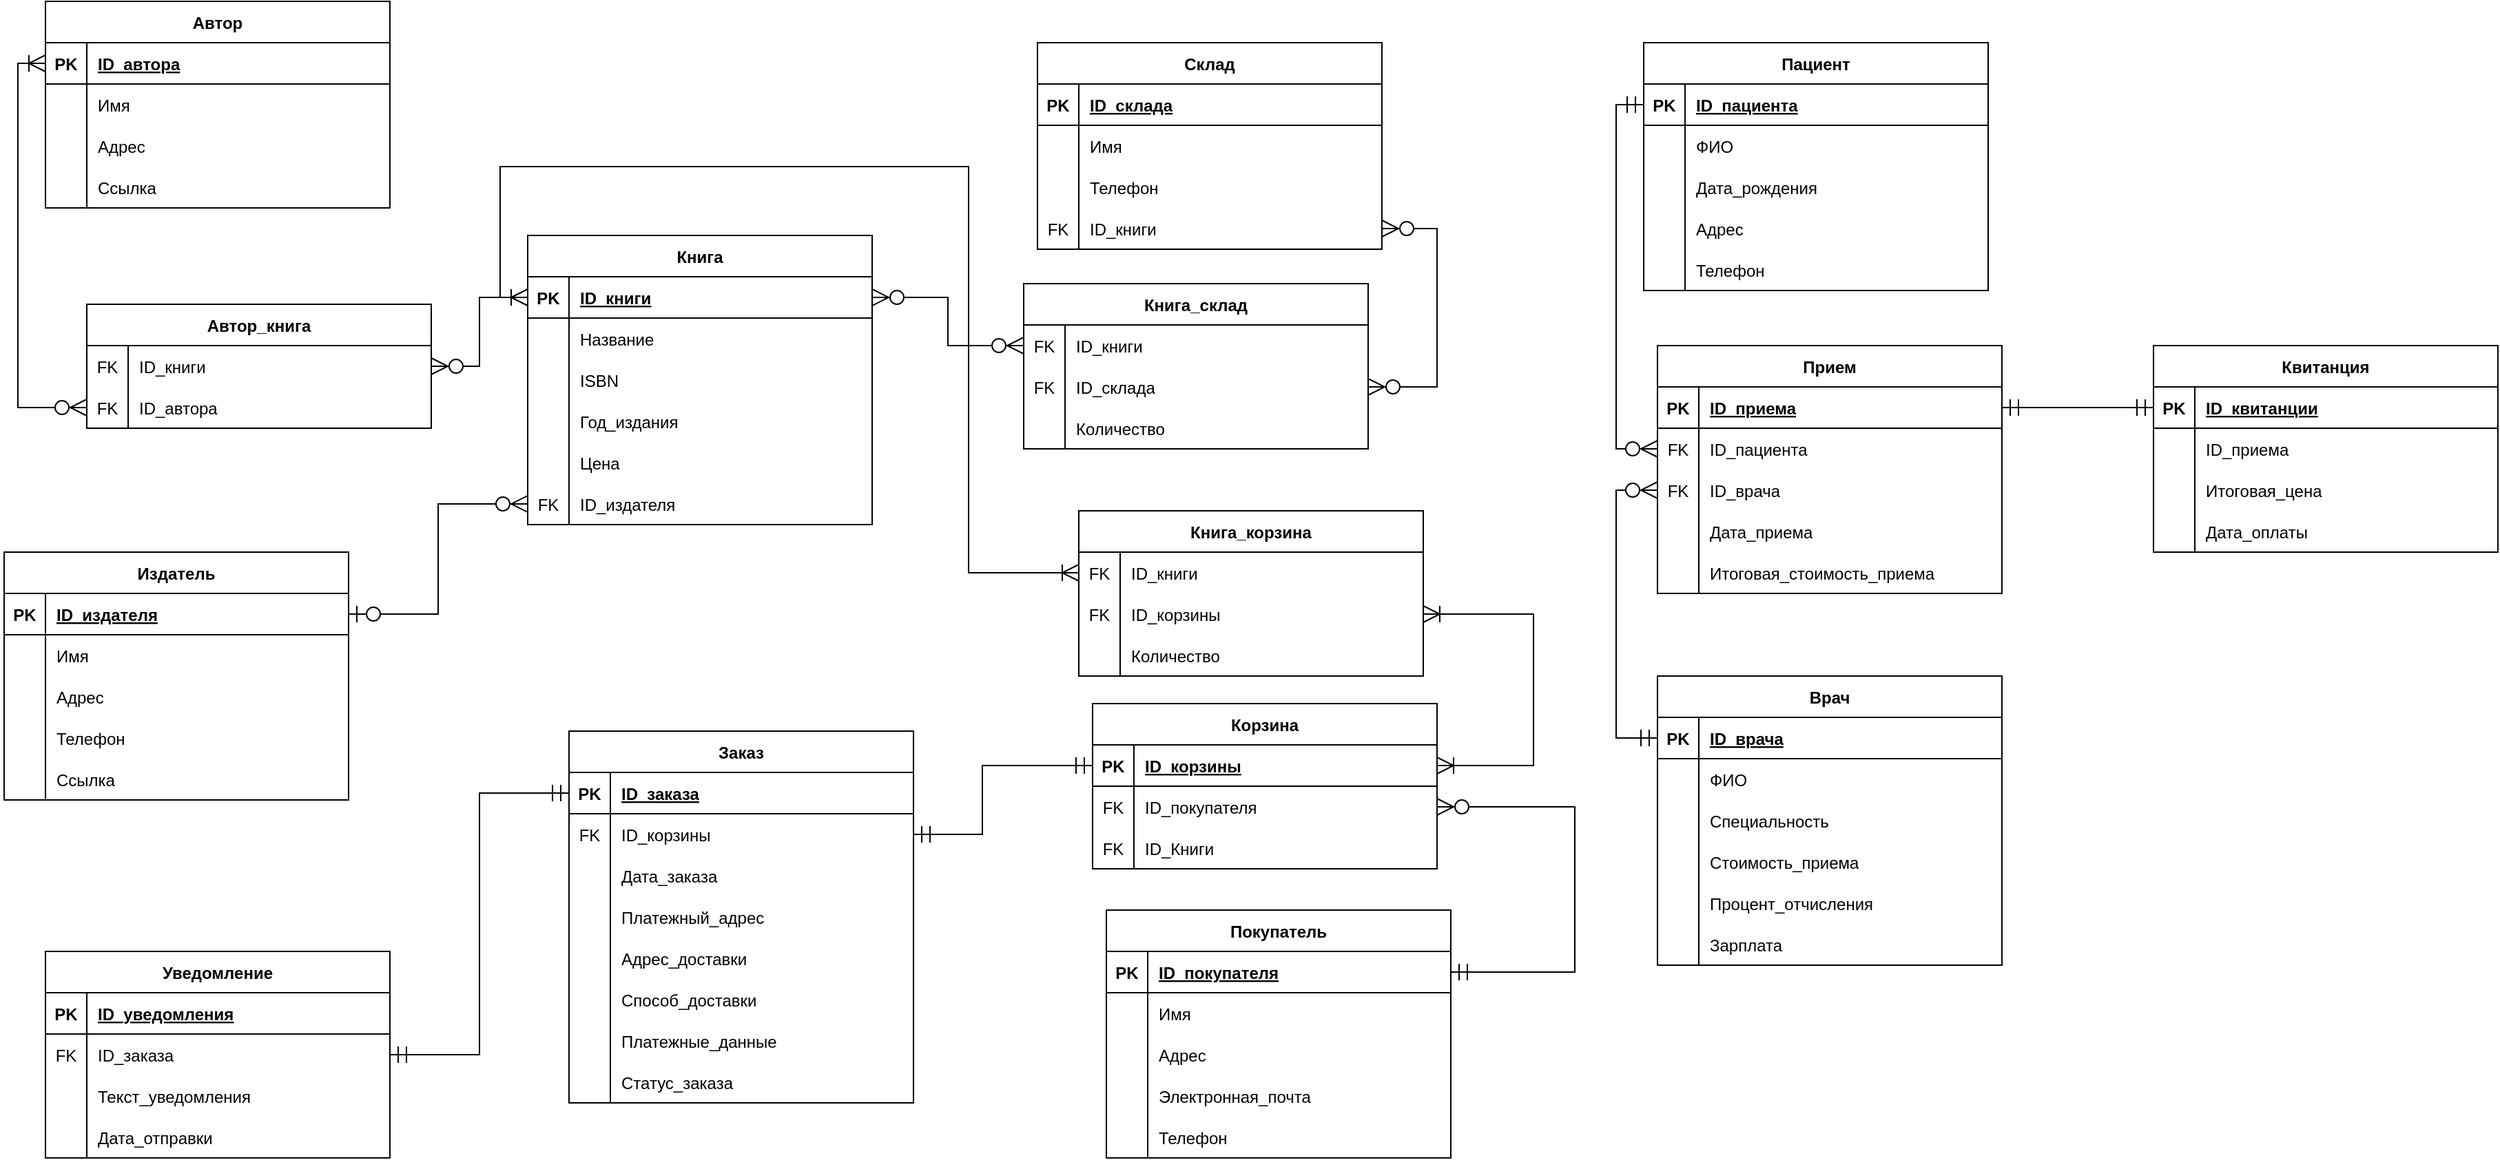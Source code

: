 <mxfile version="26.1.1">
  <diagram id="R2lEEEUBdFMjLlhIrx00" name="Page-1">
    <mxGraphModel dx="1687" dy="908" grid="1" gridSize="10" guides="1" tooltips="1" connect="1" arrows="1" fold="1" page="1" pageScale="1" pageWidth="850" pageHeight="1100" math="0" shadow="0" extFonts="Permanent Marker^https://fonts.googleapis.com/css?family=Permanent+Marker">
      <root>
        <mxCell id="0" />
        <mxCell id="1" parent="0" />
        <mxCell id="C-vyLk0tnHw3VtMMgP7b-2" value="Автор" style="shape=table;startSize=30;container=1;collapsible=1;childLayout=tableLayout;fixedRows=1;rowLines=0;fontStyle=1;align=center;resizeLast=1;" parent="1" vertex="1">
          <mxGeometry x="40" y="10" width="250" height="150" as="geometry" />
        </mxCell>
        <mxCell id="C-vyLk0tnHw3VtMMgP7b-3" value="" style="shape=partialRectangle;collapsible=0;dropTarget=0;pointerEvents=0;fillColor=none;points=[[0,0.5],[1,0.5]];portConstraint=eastwest;top=0;left=0;right=0;bottom=1;" parent="C-vyLk0tnHw3VtMMgP7b-2" vertex="1">
          <mxGeometry y="30" width="250" height="30" as="geometry" />
        </mxCell>
        <mxCell id="C-vyLk0tnHw3VtMMgP7b-4" value="PK" style="shape=partialRectangle;overflow=hidden;connectable=0;fillColor=none;top=0;left=0;bottom=0;right=0;fontStyle=1;" parent="C-vyLk0tnHw3VtMMgP7b-3" vertex="1">
          <mxGeometry width="30" height="30" as="geometry">
            <mxRectangle width="30" height="30" as="alternateBounds" />
          </mxGeometry>
        </mxCell>
        <mxCell id="C-vyLk0tnHw3VtMMgP7b-5" value="ID_автора" style="shape=partialRectangle;overflow=hidden;connectable=0;fillColor=none;top=0;left=0;bottom=0;right=0;align=left;spacingLeft=6;fontStyle=5;" parent="C-vyLk0tnHw3VtMMgP7b-3" vertex="1">
          <mxGeometry x="30" width="220" height="30" as="geometry">
            <mxRectangle width="220" height="30" as="alternateBounds" />
          </mxGeometry>
        </mxCell>
        <mxCell id="C-vyLk0tnHw3VtMMgP7b-6" value="" style="shape=partialRectangle;collapsible=0;dropTarget=0;pointerEvents=0;fillColor=none;points=[[0,0.5],[1,0.5]];portConstraint=eastwest;top=0;left=0;right=0;bottom=0;" parent="C-vyLk0tnHw3VtMMgP7b-2" vertex="1">
          <mxGeometry y="60" width="250" height="30" as="geometry" />
        </mxCell>
        <mxCell id="C-vyLk0tnHw3VtMMgP7b-7" value="" style="shape=partialRectangle;overflow=hidden;connectable=0;fillColor=none;top=0;left=0;bottom=0;right=0;" parent="C-vyLk0tnHw3VtMMgP7b-6" vertex="1">
          <mxGeometry width="30" height="30" as="geometry">
            <mxRectangle width="30" height="30" as="alternateBounds" />
          </mxGeometry>
        </mxCell>
        <mxCell id="C-vyLk0tnHw3VtMMgP7b-8" value="Имя" style="shape=partialRectangle;overflow=hidden;connectable=0;fillColor=none;top=0;left=0;bottom=0;right=0;align=left;spacingLeft=6;" parent="C-vyLk0tnHw3VtMMgP7b-6" vertex="1">
          <mxGeometry x="30" width="220" height="30" as="geometry">
            <mxRectangle width="220" height="30" as="alternateBounds" />
          </mxGeometry>
        </mxCell>
        <mxCell id="C-vyLk0tnHw3VtMMgP7b-9" value="" style="shape=partialRectangle;collapsible=0;dropTarget=0;pointerEvents=0;fillColor=none;points=[[0,0.5],[1,0.5]];portConstraint=eastwest;top=0;left=0;right=0;bottom=0;" parent="C-vyLk0tnHw3VtMMgP7b-2" vertex="1">
          <mxGeometry y="90" width="250" height="30" as="geometry" />
        </mxCell>
        <mxCell id="C-vyLk0tnHw3VtMMgP7b-10" value="" style="shape=partialRectangle;overflow=hidden;connectable=0;fillColor=none;top=0;left=0;bottom=0;right=0;" parent="C-vyLk0tnHw3VtMMgP7b-9" vertex="1">
          <mxGeometry width="30" height="30" as="geometry">
            <mxRectangle width="30" height="30" as="alternateBounds" />
          </mxGeometry>
        </mxCell>
        <mxCell id="C-vyLk0tnHw3VtMMgP7b-11" value="Адрес" style="shape=partialRectangle;overflow=hidden;connectable=0;fillColor=none;top=0;left=0;bottom=0;right=0;align=left;spacingLeft=6;" parent="C-vyLk0tnHw3VtMMgP7b-9" vertex="1">
          <mxGeometry x="30" width="220" height="30" as="geometry">
            <mxRectangle width="220" height="30" as="alternateBounds" />
          </mxGeometry>
        </mxCell>
        <mxCell id="Zhwg4PoxIirAIb_GRM_l-40" style="shape=partialRectangle;collapsible=0;dropTarget=0;pointerEvents=0;fillColor=none;points=[[0,0.5],[1,0.5]];portConstraint=eastwest;top=0;left=0;right=0;bottom=0;" parent="C-vyLk0tnHw3VtMMgP7b-2" vertex="1">
          <mxGeometry y="120" width="250" height="30" as="geometry" />
        </mxCell>
        <mxCell id="Zhwg4PoxIirAIb_GRM_l-41" style="shape=partialRectangle;overflow=hidden;connectable=0;fillColor=none;top=0;left=0;bottom=0;right=0;" parent="Zhwg4PoxIirAIb_GRM_l-40" vertex="1">
          <mxGeometry width="30" height="30" as="geometry">
            <mxRectangle width="30" height="30" as="alternateBounds" />
          </mxGeometry>
        </mxCell>
        <mxCell id="Zhwg4PoxIirAIb_GRM_l-42" value="Ссылка" style="shape=partialRectangle;overflow=hidden;connectable=0;fillColor=none;top=0;left=0;bottom=0;right=0;align=left;spacingLeft=6;" parent="Zhwg4PoxIirAIb_GRM_l-40" vertex="1">
          <mxGeometry x="30" width="220" height="30" as="geometry">
            <mxRectangle width="220" height="30" as="alternateBounds" />
          </mxGeometry>
        </mxCell>
        <mxCell id="C-vyLk0tnHw3VtMMgP7b-13" value="Издатель" style="shape=table;startSize=30;container=1;collapsible=1;childLayout=tableLayout;fixedRows=1;rowLines=0;fontStyle=1;align=center;resizeLast=1;" parent="1" vertex="1">
          <mxGeometry x="10" y="410" width="250" height="180" as="geometry" />
        </mxCell>
        <mxCell id="C-vyLk0tnHw3VtMMgP7b-14" value="" style="shape=partialRectangle;collapsible=0;dropTarget=0;pointerEvents=0;fillColor=none;points=[[0,0.5],[1,0.5]];portConstraint=eastwest;top=0;left=0;right=0;bottom=1;" parent="C-vyLk0tnHw3VtMMgP7b-13" vertex="1">
          <mxGeometry y="30" width="250" height="30" as="geometry" />
        </mxCell>
        <mxCell id="C-vyLk0tnHw3VtMMgP7b-15" value="PK" style="shape=partialRectangle;overflow=hidden;connectable=0;fillColor=none;top=0;left=0;bottom=0;right=0;fontStyle=1;" parent="C-vyLk0tnHw3VtMMgP7b-14" vertex="1">
          <mxGeometry width="30" height="30" as="geometry">
            <mxRectangle width="30" height="30" as="alternateBounds" />
          </mxGeometry>
        </mxCell>
        <mxCell id="C-vyLk0tnHw3VtMMgP7b-16" value="ID_издателя" style="shape=partialRectangle;overflow=hidden;connectable=0;fillColor=none;top=0;left=0;bottom=0;right=0;align=left;spacingLeft=6;fontStyle=5;" parent="C-vyLk0tnHw3VtMMgP7b-14" vertex="1">
          <mxGeometry x="30" width="220" height="30" as="geometry">
            <mxRectangle width="220" height="30" as="alternateBounds" />
          </mxGeometry>
        </mxCell>
        <mxCell id="C-vyLk0tnHw3VtMMgP7b-17" value="" style="shape=partialRectangle;collapsible=0;dropTarget=0;pointerEvents=0;fillColor=none;points=[[0,0.5],[1,0.5]];portConstraint=eastwest;top=0;left=0;right=0;bottom=0;" parent="C-vyLk0tnHw3VtMMgP7b-13" vertex="1">
          <mxGeometry y="60" width="250" height="30" as="geometry" />
        </mxCell>
        <mxCell id="C-vyLk0tnHw3VtMMgP7b-18" value="" style="shape=partialRectangle;overflow=hidden;connectable=0;fillColor=none;top=0;left=0;bottom=0;right=0;" parent="C-vyLk0tnHw3VtMMgP7b-17" vertex="1">
          <mxGeometry width="30" height="30" as="geometry">
            <mxRectangle width="30" height="30" as="alternateBounds" />
          </mxGeometry>
        </mxCell>
        <mxCell id="C-vyLk0tnHw3VtMMgP7b-19" value="Имя" style="shape=partialRectangle;overflow=hidden;connectable=0;fillColor=none;top=0;left=0;bottom=0;right=0;align=left;spacingLeft=6;" parent="C-vyLk0tnHw3VtMMgP7b-17" vertex="1">
          <mxGeometry x="30" width="220" height="30" as="geometry">
            <mxRectangle width="220" height="30" as="alternateBounds" />
          </mxGeometry>
        </mxCell>
        <mxCell id="C-vyLk0tnHw3VtMMgP7b-20" value="" style="shape=partialRectangle;collapsible=0;dropTarget=0;pointerEvents=0;fillColor=none;points=[[0,0.5],[1,0.5]];portConstraint=eastwest;top=0;left=0;right=0;bottom=0;" parent="C-vyLk0tnHw3VtMMgP7b-13" vertex="1">
          <mxGeometry y="90" width="250" height="30" as="geometry" />
        </mxCell>
        <mxCell id="C-vyLk0tnHw3VtMMgP7b-21" value="" style="shape=partialRectangle;overflow=hidden;connectable=0;fillColor=none;top=0;left=0;bottom=0;right=0;" parent="C-vyLk0tnHw3VtMMgP7b-20" vertex="1">
          <mxGeometry width="30" height="30" as="geometry">
            <mxRectangle width="30" height="30" as="alternateBounds" />
          </mxGeometry>
        </mxCell>
        <mxCell id="C-vyLk0tnHw3VtMMgP7b-22" value="Адрес" style="shape=partialRectangle;overflow=hidden;connectable=0;fillColor=none;top=0;left=0;bottom=0;right=0;align=left;spacingLeft=6;" parent="C-vyLk0tnHw3VtMMgP7b-20" vertex="1">
          <mxGeometry x="30" width="220" height="30" as="geometry">
            <mxRectangle width="220" height="30" as="alternateBounds" />
          </mxGeometry>
        </mxCell>
        <mxCell id="Zhwg4PoxIirAIb_GRM_l-43" style="shape=partialRectangle;collapsible=0;dropTarget=0;pointerEvents=0;fillColor=none;points=[[0,0.5],[1,0.5]];portConstraint=eastwest;top=0;left=0;right=0;bottom=0;" parent="C-vyLk0tnHw3VtMMgP7b-13" vertex="1">
          <mxGeometry y="120" width="250" height="30" as="geometry" />
        </mxCell>
        <mxCell id="Zhwg4PoxIirAIb_GRM_l-44" style="shape=partialRectangle;overflow=hidden;connectable=0;fillColor=none;top=0;left=0;bottom=0;right=0;" parent="Zhwg4PoxIirAIb_GRM_l-43" vertex="1">
          <mxGeometry width="30" height="30" as="geometry">
            <mxRectangle width="30" height="30" as="alternateBounds" />
          </mxGeometry>
        </mxCell>
        <mxCell id="Zhwg4PoxIirAIb_GRM_l-45" value="Телефон" style="shape=partialRectangle;overflow=hidden;connectable=0;fillColor=none;top=0;left=0;bottom=0;right=0;align=left;spacingLeft=6;" parent="Zhwg4PoxIirAIb_GRM_l-43" vertex="1">
          <mxGeometry x="30" width="220" height="30" as="geometry">
            <mxRectangle width="220" height="30" as="alternateBounds" />
          </mxGeometry>
        </mxCell>
        <mxCell id="Zhwg4PoxIirAIb_GRM_l-46" style="shape=partialRectangle;collapsible=0;dropTarget=0;pointerEvents=0;fillColor=none;points=[[0,0.5],[1,0.5]];portConstraint=eastwest;top=0;left=0;right=0;bottom=0;" parent="C-vyLk0tnHw3VtMMgP7b-13" vertex="1">
          <mxGeometry y="150" width="250" height="30" as="geometry" />
        </mxCell>
        <mxCell id="Zhwg4PoxIirAIb_GRM_l-47" style="shape=partialRectangle;overflow=hidden;connectable=0;fillColor=none;top=0;left=0;bottom=0;right=0;" parent="Zhwg4PoxIirAIb_GRM_l-46" vertex="1">
          <mxGeometry width="30" height="30" as="geometry">
            <mxRectangle width="30" height="30" as="alternateBounds" />
          </mxGeometry>
        </mxCell>
        <mxCell id="Zhwg4PoxIirAIb_GRM_l-48" value="Ссылка" style="shape=partialRectangle;overflow=hidden;connectable=0;fillColor=none;top=0;left=0;bottom=0;right=0;align=left;spacingLeft=6;" parent="Zhwg4PoxIirAIb_GRM_l-46" vertex="1">
          <mxGeometry x="30" width="220" height="30" as="geometry">
            <mxRectangle width="220" height="30" as="alternateBounds" />
          </mxGeometry>
        </mxCell>
        <mxCell id="C-vyLk0tnHw3VtMMgP7b-23" value="Книга" style="shape=table;startSize=30;container=1;collapsible=1;childLayout=tableLayout;fixedRows=1;rowLines=0;fontStyle=1;align=center;resizeLast=1;" parent="1" vertex="1">
          <mxGeometry x="390" y="180" width="250" height="210" as="geometry" />
        </mxCell>
        <mxCell id="C-vyLk0tnHw3VtMMgP7b-24" value="" style="shape=partialRectangle;collapsible=0;dropTarget=0;pointerEvents=0;fillColor=none;points=[[0,0.5],[1,0.5]];portConstraint=eastwest;top=0;left=0;right=0;bottom=1;" parent="C-vyLk0tnHw3VtMMgP7b-23" vertex="1">
          <mxGeometry y="30" width="250" height="30" as="geometry" />
        </mxCell>
        <mxCell id="C-vyLk0tnHw3VtMMgP7b-25" value="PK" style="shape=partialRectangle;overflow=hidden;connectable=0;fillColor=none;top=0;left=0;bottom=0;right=0;fontStyle=1;" parent="C-vyLk0tnHw3VtMMgP7b-24" vertex="1">
          <mxGeometry width="30" height="30" as="geometry">
            <mxRectangle width="30" height="30" as="alternateBounds" />
          </mxGeometry>
        </mxCell>
        <mxCell id="C-vyLk0tnHw3VtMMgP7b-26" value="ID_книги" style="shape=partialRectangle;overflow=hidden;connectable=0;fillColor=none;top=0;left=0;bottom=0;right=0;align=left;spacingLeft=6;fontStyle=5;" parent="C-vyLk0tnHw3VtMMgP7b-24" vertex="1">
          <mxGeometry x="30" width="220" height="30" as="geometry">
            <mxRectangle width="220" height="30" as="alternateBounds" />
          </mxGeometry>
        </mxCell>
        <mxCell id="C-vyLk0tnHw3VtMMgP7b-27" value="" style="shape=partialRectangle;collapsible=0;dropTarget=0;pointerEvents=0;fillColor=none;points=[[0,0.5],[1,0.5]];portConstraint=eastwest;top=0;left=0;right=0;bottom=0;" parent="C-vyLk0tnHw3VtMMgP7b-23" vertex="1">
          <mxGeometry y="60" width="250" height="30" as="geometry" />
        </mxCell>
        <mxCell id="C-vyLk0tnHw3VtMMgP7b-28" value="" style="shape=partialRectangle;overflow=hidden;connectable=0;fillColor=none;top=0;left=0;bottom=0;right=0;" parent="C-vyLk0tnHw3VtMMgP7b-27" vertex="1">
          <mxGeometry width="30" height="30" as="geometry">
            <mxRectangle width="30" height="30" as="alternateBounds" />
          </mxGeometry>
        </mxCell>
        <mxCell id="C-vyLk0tnHw3VtMMgP7b-29" value="Название" style="shape=partialRectangle;overflow=hidden;connectable=0;fillColor=none;top=0;left=0;bottom=0;right=0;align=left;spacingLeft=6;" parent="C-vyLk0tnHw3VtMMgP7b-27" vertex="1">
          <mxGeometry x="30" width="220" height="30" as="geometry">
            <mxRectangle width="220" height="30" as="alternateBounds" />
          </mxGeometry>
        </mxCell>
        <mxCell id="Zhwg4PoxIirAIb_GRM_l-25" style="shape=partialRectangle;collapsible=0;dropTarget=0;pointerEvents=0;fillColor=none;points=[[0,0.5],[1,0.5]];portConstraint=eastwest;top=0;left=0;right=0;bottom=0;" parent="C-vyLk0tnHw3VtMMgP7b-23" vertex="1">
          <mxGeometry y="90" width="250" height="30" as="geometry" />
        </mxCell>
        <mxCell id="Zhwg4PoxIirAIb_GRM_l-26" style="shape=partialRectangle;overflow=hidden;connectable=0;fillColor=none;top=0;left=0;bottom=0;right=0;" parent="Zhwg4PoxIirAIb_GRM_l-25" vertex="1">
          <mxGeometry width="30" height="30" as="geometry">
            <mxRectangle width="30" height="30" as="alternateBounds" />
          </mxGeometry>
        </mxCell>
        <mxCell id="Zhwg4PoxIirAIb_GRM_l-27" value="ISBN" style="shape=partialRectangle;overflow=hidden;connectable=0;fillColor=none;top=0;left=0;bottom=0;right=0;align=left;spacingLeft=6;" parent="Zhwg4PoxIirAIb_GRM_l-25" vertex="1">
          <mxGeometry x="30" width="220" height="30" as="geometry">
            <mxRectangle width="220" height="30" as="alternateBounds" />
          </mxGeometry>
        </mxCell>
        <mxCell id="Zhwg4PoxIirAIb_GRM_l-28" style="shape=partialRectangle;collapsible=0;dropTarget=0;pointerEvents=0;fillColor=none;points=[[0,0.5],[1,0.5]];portConstraint=eastwest;top=0;left=0;right=0;bottom=0;" parent="C-vyLk0tnHw3VtMMgP7b-23" vertex="1">
          <mxGeometry y="120" width="250" height="30" as="geometry" />
        </mxCell>
        <mxCell id="Zhwg4PoxIirAIb_GRM_l-29" style="shape=partialRectangle;overflow=hidden;connectable=0;fillColor=none;top=0;left=0;bottom=0;right=0;" parent="Zhwg4PoxIirAIb_GRM_l-28" vertex="1">
          <mxGeometry width="30" height="30" as="geometry">
            <mxRectangle width="30" height="30" as="alternateBounds" />
          </mxGeometry>
        </mxCell>
        <mxCell id="Zhwg4PoxIirAIb_GRM_l-30" value="Год_издания" style="shape=partialRectangle;overflow=hidden;connectable=0;fillColor=none;top=0;left=0;bottom=0;right=0;align=left;spacingLeft=6;" parent="Zhwg4PoxIirAIb_GRM_l-28" vertex="1">
          <mxGeometry x="30" width="220" height="30" as="geometry">
            <mxRectangle width="220" height="30" as="alternateBounds" />
          </mxGeometry>
        </mxCell>
        <mxCell id="Zhwg4PoxIirAIb_GRM_l-31" style="shape=partialRectangle;collapsible=0;dropTarget=0;pointerEvents=0;fillColor=none;points=[[0,0.5],[1,0.5]];portConstraint=eastwest;top=0;left=0;right=0;bottom=0;" parent="C-vyLk0tnHw3VtMMgP7b-23" vertex="1">
          <mxGeometry y="150" width="250" height="30" as="geometry" />
        </mxCell>
        <mxCell id="Zhwg4PoxIirAIb_GRM_l-32" style="shape=partialRectangle;overflow=hidden;connectable=0;fillColor=none;top=0;left=0;bottom=0;right=0;" parent="Zhwg4PoxIirAIb_GRM_l-31" vertex="1">
          <mxGeometry width="30" height="30" as="geometry">
            <mxRectangle width="30" height="30" as="alternateBounds" />
          </mxGeometry>
        </mxCell>
        <mxCell id="Zhwg4PoxIirAIb_GRM_l-33" value="Цена" style="shape=partialRectangle;overflow=hidden;connectable=0;fillColor=none;top=0;left=0;bottom=0;right=0;align=left;spacingLeft=6;" parent="Zhwg4PoxIirAIb_GRM_l-31" vertex="1">
          <mxGeometry x="30" width="220" height="30" as="geometry">
            <mxRectangle width="220" height="30" as="alternateBounds" />
          </mxGeometry>
        </mxCell>
        <mxCell id="Zhwg4PoxIirAIb_GRM_l-37" style="shape=partialRectangle;collapsible=0;dropTarget=0;pointerEvents=0;fillColor=none;points=[[0,0.5],[1,0.5]];portConstraint=eastwest;top=0;left=0;right=0;bottom=0;" parent="C-vyLk0tnHw3VtMMgP7b-23" vertex="1">
          <mxGeometry y="180" width="250" height="30" as="geometry" />
        </mxCell>
        <mxCell id="Zhwg4PoxIirAIb_GRM_l-38" value="FK" style="shape=partialRectangle;overflow=hidden;connectable=0;fillColor=none;top=0;left=0;bottom=0;right=0;" parent="Zhwg4PoxIirAIb_GRM_l-37" vertex="1">
          <mxGeometry width="30" height="30" as="geometry">
            <mxRectangle width="30" height="30" as="alternateBounds" />
          </mxGeometry>
        </mxCell>
        <mxCell id="Zhwg4PoxIirAIb_GRM_l-39" value="ID_издателя" style="shape=partialRectangle;overflow=hidden;connectable=0;fillColor=none;top=0;left=0;bottom=0;right=0;align=left;spacingLeft=6;" parent="Zhwg4PoxIirAIb_GRM_l-37" vertex="1">
          <mxGeometry x="30" width="220" height="30" as="geometry">
            <mxRectangle width="220" height="30" as="alternateBounds" />
          </mxGeometry>
        </mxCell>
        <mxCell id="Zhwg4PoxIirAIb_GRM_l-49" value="Склад" style="shape=table;startSize=30;container=1;collapsible=1;childLayout=tableLayout;fixedRows=1;rowLines=0;fontStyle=1;align=center;resizeLast=1;" parent="1" vertex="1">
          <mxGeometry x="760" y="40" width="250" height="150" as="geometry" />
        </mxCell>
        <mxCell id="Zhwg4PoxIirAIb_GRM_l-50" value="" style="shape=partialRectangle;collapsible=0;dropTarget=0;pointerEvents=0;fillColor=none;points=[[0,0.5],[1,0.5]];portConstraint=eastwest;top=0;left=0;right=0;bottom=1;" parent="Zhwg4PoxIirAIb_GRM_l-49" vertex="1">
          <mxGeometry y="30" width="250" height="30" as="geometry" />
        </mxCell>
        <mxCell id="Zhwg4PoxIirAIb_GRM_l-51" value="PK" style="shape=partialRectangle;overflow=hidden;connectable=0;fillColor=none;top=0;left=0;bottom=0;right=0;fontStyle=1;" parent="Zhwg4PoxIirAIb_GRM_l-50" vertex="1">
          <mxGeometry width="30" height="30" as="geometry">
            <mxRectangle width="30" height="30" as="alternateBounds" />
          </mxGeometry>
        </mxCell>
        <mxCell id="Zhwg4PoxIirAIb_GRM_l-52" value="ID_склада" style="shape=partialRectangle;overflow=hidden;connectable=0;fillColor=none;top=0;left=0;bottom=0;right=0;align=left;spacingLeft=6;fontStyle=5;" parent="Zhwg4PoxIirAIb_GRM_l-50" vertex="1">
          <mxGeometry x="30" width="220" height="30" as="geometry">
            <mxRectangle width="220" height="30" as="alternateBounds" />
          </mxGeometry>
        </mxCell>
        <mxCell id="Zhwg4PoxIirAIb_GRM_l-53" value="" style="shape=partialRectangle;collapsible=0;dropTarget=0;pointerEvents=0;fillColor=none;points=[[0,0.5],[1,0.5]];portConstraint=eastwest;top=0;left=0;right=0;bottom=0;" parent="Zhwg4PoxIirAIb_GRM_l-49" vertex="1">
          <mxGeometry y="60" width="250" height="30" as="geometry" />
        </mxCell>
        <mxCell id="Zhwg4PoxIirAIb_GRM_l-54" value="" style="shape=partialRectangle;overflow=hidden;connectable=0;fillColor=none;top=0;left=0;bottom=0;right=0;" parent="Zhwg4PoxIirAIb_GRM_l-53" vertex="1">
          <mxGeometry width="30" height="30" as="geometry">
            <mxRectangle width="30" height="30" as="alternateBounds" />
          </mxGeometry>
        </mxCell>
        <mxCell id="Zhwg4PoxIirAIb_GRM_l-55" value="Имя" style="shape=partialRectangle;overflow=hidden;connectable=0;fillColor=none;top=0;left=0;bottom=0;right=0;align=left;spacingLeft=6;" parent="Zhwg4PoxIirAIb_GRM_l-53" vertex="1">
          <mxGeometry x="30" width="220" height="30" as="geometry">
            <mxRectangle width="220" height="30" as="alternateBounds" />
          </mxGeometry>
        </mxCell>
        <mxCell id="Zhwg4PoxIirAIb_GRM_l-56" value="" style="shape=partialRectangle;collapsible=0;dropTarget=0;pointerEvents=0;fillColor=none;points=[[0,0.5],[1,0.5]];portConstraint=eastwest;top=0;left=0;right=0;bottom=0;" parent="Zhwg4PoxIirAIb_GRM_l-49" vertex="1">
          <mxGeometry y="90" width="250" height="30" as="geometry" />
        </mxCell>
        <mxCell id="Zhwg4PoxIirAIb_GRM_l-57" value="" style="shape=partialRectangle;overflow=hidden;connectable=0;fillColor=none;top=0;left=0;bottom=0;right=0;" parent="Zhwg4PoxIirAIb_GRM_l-56" vertex="1">
          <mxGeometry width="30" height="30" as="geometry">
            <mxRectangle width="30" height="30" as="alternateBounds" />
          </mxGeometry>
        </mxCell>
        <mxCell id="Zhwg4PoxIirAIb_GRM_l-58" value="Телефон" style="shape=partialRectangle;overflow=hidden;connectable=0;fillColor=none;top=0;left=0;bottom=0;right=0;align=left;spacingLeft=6;" parent="Zhwg4PoxIirAIb_GRM_l-56" vertex="1">
          <mxGeometry x="30" width="220" height="30" as="geometry">
            <mxRectangle width="220" height="30" as="alternateBounds" />
          </mxGeometry>
        </mxCell>
        <mxCell id="hs30i5kKsnxqnHquQ1AE-4" style="shape=partialRectangle;collapsible=0;dropTarget=0;pointerEvents=0;fillColor=none;points=[[0,0.5],[1,0.5]];portConstraint=eastwest;top=0;left=0;right=0;bottom=0;" vertex="1" parent="Zhwg4PoxIirAIb_GRM_l-49">
          <mxGeometry y="120" width="250" height="30" as="geometry" />
        </mxCell>
        <mxCell id="hs30i5kKsnxqnHquQ1AE-5" value="FK" style="shape=partialRectangle;overflow=hidden;connectable=0;fillColor=none;top=0;left=0;bottom=0;right=0;" vertex="1" parent="hs30i5kKsnxqnHquQ1AE-4">
          <mxGeometry width="30" height="30" as="geometry">
            <mxRectangle width="30" height="30" as="alternateBounds" />
          </mxGeometry>
        </mxCell>
        <mxCell id="hs30i5kKsnxqnHquQ1AE-6" value="ID_книги" style="shape=partialRectangle;overflow=hidden;connectable=0;fillColor=none;top=0;left=0;bottom=0;right=0;align=left;spacingLeft=6;" vertex="1" parent="hs30i5kKsnxqnHquQ1AE-4">
          <mxGeometry x="30" width="220" height="30" as="geometry">
            <mxRectangle width="220" height="30" as="alternateBounds" />
          </mxGeometry>
        </mxCell>
        <mxCell id="Zhwg4PoxIirAIb_GRM_l-78" value="Книга_склад" style="shape=table;startSize=30;container=1;collapsible=1;childLayout=tableLayout;fixedRows=1;rowLines=0;fontStyle=1;align=center;resizeLast=1;" parent="1" vertex="1">
          <mxGeometry x="750" y="215" width="250" height="120" as="geometry" />
        </mxCell>
        <mxCell id="Zhwg4PoxIirAIb_GRM_l-82" value="" style="shape=partialRectangle;collapsible=0;dropTarget=0;pointerEvents=0;fillColor=none;points=[[0,0.5],[1,0.5]];portConstraint=eastwest;top=0;left=0;right=0;bottom=0;" parent="Zhwg4PoxIirAIb_GRM_l-78" vertex="1">
          <mxGeometry y="30" width="250" height="30" as="geometry" />
        </mxCell>
        <mxCell id="Zhwg4PoxIirAIb_GRM_l-83" value="FK" style="shape=partialRectangle;overflow=hidden;connectable=0;fillColor=none;top=0;left=0;bottom=0;right=0;" parent="Zhwg4PoxIirAIb_GRM_l-82" vertex="1">
          <mxGeometry width="30" height="30" as="geometry">
            <mxRectangle width="30" height="30" as="alternateBounds" />
          </mxGeometry>
        </mxCell>
        <mxCell id="Zhwg4PoxIirAIb_GRM_l-84" value="ID_книги" style="shape=partialRectangle;overflow=hidden;connectable=0;fillColor=none;top=0;left=0;bottom=0;right=0;align=left;spacingLeft=6;" parent="Zhwg4PoxIirAIb_GRM_l-82" vertex="1">
          <mxGeometry x="30" width="220" height="30" as="geometry">
            <mxRectangle width="220" height="30" as="alternateBounds" />
          </mxGeometry>
        </mxCell>
        <mxCell id="Zhwg4PoxIirAIb_GRM_l-85" value="" style="shape=partialRectangle;collapsible=0;dropTarget=0;pointerEvents=0;fillColor=none;points=[[0,0.5],[1,0.5]];portConstraint=eastwest;top=0;left=0;right=0;bottom=0;" parent="Zhwg4PoxIirAIb_GRM_l-78" vertex="1">
          <mxGeometry y="60" width="250" height="30" as="geometry" />
        </mxCell>
        <mxCell id="Zhwg4PoxIirAIb_GRM_l-86" value="FK" style="shape=partialRectangle;overflow=hidden;connectable=0;fillColor=none;top=0;left=0;bottom=0;right=0;" parent="Zhwg4PoxIirAIb_GRM_l-85" vertex="1">
          <mxGeometry width="30" height="30" as="geometry">
            <mxRectangle width="30" height="30" as="alternateBounds" />
          </mxGeometry>
        </mxCell>
        <mxCell id="Zhwg4PoxIirAIb_GRM_l-87" value="ID_склада" style="shape=partialRectangle;overflow=hidden;connectable=0;fillColor=none;top=0;left=0;bottom=0;right=0;align=left;spacingLeft=6;" parent="Zhwg4PoxIirAIb_GRM_l-85" vertex="1">
          <mxGeometry x="30" width="220" height="30" as="geometry">
            <mxRectangle width="220" height="30" as="alternateBounds" />
          </mxGeometry>
        </mxCell>
        <mxCell id="Zhwg4PoxIirAIb_GRM_l-88" style="shape=partialRectangle;collapsible=0;dropTarget=0;pointerEvents=0;fillColor=none;points=[[0,0.5],[1,0.5]];portConstraint=eastwest;top=0;left=0;right=0;bottom=0;" parent="Zhwg4PoxIirAIb_GRM_l-78" vertex="1">
          <mxGeometry y="90" width="250" height="30" as="geometry" />
        </mxCell>
        <mxCell id="Zhwg4PoxIirAIb_GRM_l-89" style="shape=partialRectangle;overflow=hidden;connectable=0;fillColor=none;top=0;left=0;bottom=0;right=0;" parent="Zhwg4PoxIirAIb_GRM_l-88" vertex="1">
          <mxGeometry width="30" height="30" as="geometry">
            <mxRectangle width="30" height="30" as="alternateBounds" />
          </mxGeometry>
        </mxCell>
        <mxCell id="Zhwg4PoxIirAIb_GRM_l-90" value="Количество" style="shape=partialRectangle;overflow=hidden;connectable=0;fillColor=none;top=0;left=0;bottom=0;right=0;align=left;spacingLeft=6;" parent="Zhwg4PoxIirAIb_GRM_l-88" vertex="1">
          <mxGeometry x="30" width="220" height="30" as="geometry">
            <mxRectangle width="220" height="30" as="alternateBounds" />
          </mxGeometry>
        </mxCell>
        <mxCell id="Zhwg4PoxIirAIb_GRM_l-104" value="Покупатель" style="shape=table;startSize=30;container=1;collapsible=1;childLayout=tableLayout;fixedRows=1;rowLines=0;fontStyle=1;align=center;resizeLast=1;" parent="1" vertex="1">
          <mxGeometry x="810" y="670" width="250" height="180" as="geometry" />
        </mxCell>
        <mxCell id="Zhwg4PoxIirAIb_GRM_l-105" value="" style="shape=partialRectangle;collapsible=0;dropTarget=0;pointerEvents=0;fillColor=none;points=[[0,0.5],[1,0.5]];portConstraint=eastwest;top=0;left=0;right=0;bottom=1;" parent="Zhwg4PoxIirAIb_GRM_l-104" vertex="1">
          <mxGeometry y="30" width="250" height="30" as="geometry" />
        </mxCell>
        <mxCell id="Zhwg4PoxIirAIb_GRM_l-106" value="PK" style="shape=partialRectangle;overflow=hidden;connectable=0;fillColor=none;top=0;left=0;bottom=0;right=0;fontStyle=1;" parent="Zhwg4PoxIirAIb_GRM_l-105" vertex="1">
          <mxGeometry width="30" height="30" as="geometry">
            <mxRectangle width="30" height="30" as="alternateBounds" />
          </mxGeometry>
        </mxCell>
        <mxCell id="Zhwg4PoxIirAIb_GRM_l-107" value="ID_покупателя" style="shape=partialRectangle;overflow=hidden;connectable=0;fillColor=none;top=0;left=0;bottom=0;right=0;align=left;spacingLeft=6;fontStyle=5;" parent="Zhwg4PoxIirAIb_GRM_l-105" vertex="1">
          <mxGeometry x="30" width="220" height="30" as="geometry">
            <mxRectangle width="220" height="30" as="alternateBounds" />
          </mxGeometry>
        </mxCell>
        <mxCell id="Zhwg4PoxIirAIb_GRM_l-108" value="" style="shape=partialRectangle;collapsible=0;dropTarget=0;pointerEvents=0;fillColor=none;points=[[0,0.5],[1,0.5]];portConstraint=eastwest;top=0;left=0;right=0;bottom=0;" parent="Zhwg4PoxIirAIb_GRM_l-104" vertex="1">
          <mxGeometry y="60" width="250" height="30" as="geometry" />
        </mxCell>
        <mxCell id="Zhwg4PoxIirAIb_GRM_l-109" value="" style="shape=partialRectangle;overflow=hidden;connectable=0;fillColor=none;top=0;left=0;bottom=0;right=0;" parent="Zhwg4PoxIirAIb_GRM_l-108" vertex="1">
          <mxGeometry width="30" height="30" as="geometry">
            <mxRectangle width="30" height="30" as="alternateBounds" />
          </mxGeometry>
        </mxCell>
        <mxCell id="Zhwg4PoxIirAIb_GRM_l-110" value="Имя" style="shape=partialRectangle;overflow=hidden;connectable=0;fillColor=none;top=0;left=0;bottom=0;right=0;align=left;spacingLeft=6;" parent="Zhwg4PoxIirAIb_GRM_l-108" vertex="1">
          <mxGeometry x="30" width="220" height="30" as="geometry">
            <mxRectangle width="220" height="30" as="alternateBounds" />
          </mxGeometry>
        </mxCell>
        <mxCell id="Zhwg4PoxIirAIb_GRM_l-111" value="" style="shape=partialRectangle;collapsible=0;dropTarget=0;pointerEvents=0;fillColor=none;points=[[0,0.5],[1,0.5]];portConstraint=eastwest;top=0;left=0;right=0;bottom=0;" parent="Zhwg4PoxIirAIb_GRM_l-104" vertex="1">
          <mxGeometry y="90" width="250" height="30" as="geometry" />
        </mxCell>
        <mxCell id="Zhwg4PoxIirAIb_GRM_l-112" value="" style="shape=partialRectangle;overflow=hidden;connectable=0;fillColor=none;top=0;left=0;bottom=0;right=0;" parent="Zhwg4PoxIirAIb_GRM_l-111" vertex="1">
          <mxGeometry width="30" height="30" as="geometry">
            <mxRectangle width="30" height="30" as="alternateBounds" />
          </mxGeometry>
        </mxCell>
        <mxCell id="Zhwg4PoxIirAIb_GRM_l-113" value="Адрес" style="shape=partialRectangle;overflow=hidden;connectable=0;fillColor=none;top=0;left=0;bottom=0;right=0;align=left;spacingLeft=6;" parent="Zhwg4PoxIirAIb_GRM_l-111" vertex="1">
          <mxGeometry x="30" width="220" height="30" as="geometry">
            <mxRectangle width="220" height="30" as="alternateBounds" />
          </mxGeometry>
        </mxCell>
        <mxCell id="Zhwg4PoxIirAIb_GRM_l-114" style="shape=partialRectangle;collapsible=0;dropTarget=0;pointerEvents=0;fillColor=none;points=[[0,0.5],[1,0.5]];portConstraint=eastwest;top=0;left=0;right=0;bottom=0;" parent="Zhwg4PoxIirAIb_GRM_l-104" vertex="1">
          <mxGeometry y="120" width="250" height="30" as="geometry" />
        </mxCell>
        <mxCell id="Zhwg4PoxIirAIb_GRM_l-115" style="shape=partialRectangle;overflow=hidden;connectable=0;fillColor=none;top=0;left=0;bottom=0;right=0;" parent="Zhwg4PoxIirAIb_GRM_l-114" vertex="1">
          <mxGeometry width="30" height="30" as="geometry">
            <mxRectangle width="30" height="30" as="alternateBounds" />
          </mxGeometry>
        </mxCell>
        <mxCell id="Zhwg4PoxIirAIb_GRM_l-116" value="Электронная_почта" style="shape=partialRectangle;overflow=hidden;connectable=0;fillColor=none;top=0;left=0;bottom=0;right=0;align=left;spacingLeft=6;" parent="Zhwg4PoxIirAIb_GRM_l-114" vertex="1">
          <mxGeometry x="30" width="220" height="30" as="geometry">
            <mxRectangle width="220" height="30" as="alternateBounds" />
          </mxGeometry>
        </mxCell>
        <mxCell id="Zhwg4PoxIirAIb_GRM_l-117" style="shape=partialRectangle;collapsible=0;dropTarget=0;pointerEvents=0;fillColor=none;points=[[0,0.5],[1,0.5]];portConstraint=eastwest;top=0;left=0;right=0;bottom=0;" parent="Zhwg4PoxIirAIb_GRM_l-104" vertex="1">
          <mxGeometry y="150" width="250" height="30" as="geometry" />
        </mxCell>
        <mxCell id="Zhwg4PoxIirAIb_GRM_l-118" style="shape=partialRectangle;overflow=hidden;connectable=0;fillColor=none;top=0;left=0;bottom=0;right=0;" parent="Zhwg4PoxIirAIb_GRM_l-117" vertex="1">
          <mxGeometry width="30" height="30" as="geometry">
            <mxRectangle width="30" height="30" as="alternateBounds" />
          </mxGeometry>
        </mxCell>
        <mxCell id="Zhwg4PoxIirAIb_GRM_l-119" value="Телефон" style="shape=partialRectangle;overflow=hidden;connectable=0;fillColor=none;top=0;left=0;bottom=0;right=0;align=left;spacingLeft=6;" parent="Zhwg4PoxIirAIb_GRM_l-117" vertex="1">
          <mxGeometry x="30" width="220" height="30" as="geometry">
            <mxRectangle width="220" height="30" as="alternateBounds" />
          </mxGeometry>
        </mxCell>
        <mxCell id="Zhwg4PoxIirAIb_GRM_l-120" value="Корзина" style="shape=table;startSize=30;container=1;collapsible=1;childLayout=tableLayout;fixedRows=1;rowLines=0;fontStyle=1;align=center;resizeLast=1;" parent="1" vertex="1">
          <mxGeometry x="800" y="520" width="250" height="120" as="geometry" />
        </mxCell>
        <mxCell id="Zhwg4PoxIirAIb_GRM_l-121" value="" style="shape=partialRectangle;collapsible=0;dropTarget=0;pointerEvents=0;fillColor=none;points=[[0,0.5],[1,0.5]];portConstraint=eastwest;top=0;left=0;right=0;bottom=1;" parent="Zhwg4PoxIirAIb_GRM_l-120" vertex="1">
          <mxGeometry y="30" width="250" height="30" as="geometry" />
        </mxCell>
        <mxCell id="Zhwg4PoxIirAIb_GRM_l-122" value="PK" style="shape=partialRectangle;overflow=hidden;connectable=0;fillColor=none;top=0;left=0;bottom=0;right=0;fontStyle=1;" parent="Zhwg4PoxIirAIb_GRM_l-121" vertex="1">
          <mxGeometry width="30" height="30" as="geometry">
            <mxRectangle width="30" height="30" as="alternateBounds" />
          </mxGeometry>
        </mxCell>
        <mxCell id="Zhwg4PoxIirAIb_GRM_l-123" value="ID_корзины" style="shape=partialRectangle;overflow=hidden;connectable=0;fillColor=none;top=0;left=0;bottom=0;right=0;align=left;spacingLeft=6;fontStyle=5;" parent="Zhwg4PoxIirAIb_GRM_l-121" vertex="1">
          <mxGeometry x="30" width="220" height="30" as="geometry">
            <mxRectangle width="220" height="30" as="alternateBounds" />
          </mxGeometry>
        </mxCell>
        <mxCell id="Zhwg4PoxIirAIb_GRM_l-124" value="" style="shape=partialRectangle;collapsible=0;dropTarget=0;pointerEvents=0;fillColor=none;points=[[0,0.5],[1,0.5]];portConstraint=eastwest;top=0;left=0;right=0;bottom=0;" parent="Zhwg4PoxIirAIb_GRM_l-120" vertex="1">
          <mxGeometry y="60" width="250" height="30" as="geometry" />
        </mxCell>
        <mxCell id="Zhwg4PoxIirAIb_GRM_l-125" value="FK" style="shape=partialRectangle;overflow=hidden;connectable=0;fillColor=none;top=0;left=0;bottom=0;right=0;" parent="Zhwg4PoxIirAIb_GRM_l-124" vertex="1">
          <mxGeometry width="30" height="30" as="geometry">
            <mxRectangle width="30" height="30" as="alternateBounds" />
          </mxGeometry>
        </mxCell>
        <mxCell id="Zhwg4PoxIirAIb_GRM_l-126" value="ID_покупателя" style="shape=partialRectangle;overflow=hidden;connectable=0;fillColor=none;top=0;left=0;bottom=0;right=0;align=left;spacingLeft=6;" parent="Zhwg4PoxIirAIb_GRM_l-124" vertex="1">
          <mxGeometry x="30" width="220" height="30" as="geometry">
            <mxRectangle width="220" height="30" as="alternateBounds" />
          </mxGeometry>
        </mxCell>
        <mxCell id="hs30i5kKsnxqnHquQ1AE-7" style="shape=partialRectangle;collapsible=0;dropTarget=0;pointerEvents=0;fillColor=none;points=[[0,0.5],[1,0.5]];portConstraint=eastwest;top=0;left=0;right=0;bottom=0;" vertex="1" parent="Zhwg4PoxIirAIb_GRM_l-120">
          <mxGeometry y="90" width="250" height="30" as="geometry" />
        </mxCell>
        <mxCell id="hs30i5kKsnxqnHquQ1AE-8" value="FK" style="shape=partialRectangle;overflow=hidden;connectable=0;fillColor=none;top=0;left=0;bottom=0;right=0;" vertex="1" parent="hs30i5kKsnxqnHquQ1AE-7">
          <mxGeometry width="30" height="30" as="geometry">
            <mxRectangle width="30" height="30" as="alternateBounds" />
          </mxGeometry>
        </mxCell>
        <mxCell id="hs30i5kKsnxqnHquQ1AE-9" value="ID_Книги" style="shape=partialRectangle;overflow=hidden;connectable=0;fillColor=none;top=0;left=0;bottom=0;right=0;align=left;spacingLeft=6;" vertex="1" parent="hs30i5kKsnxqnHquQ1AE-7">
          <mxGeometry x="30" width="220" height="30" as="geometry">
            <mxRectangle width="220" height="30" as="alternateBounds" />
          </mxGeometry>
        </mxCell>
        <mxCell id="Zhwg4PoxIirAIb_GRM_l-136" value="Книга_корзина" style="shape=table;startSize=30;container=1;collapsible=1;childLayout=tableLayout;fixedRows=1;rowLines=0;fontStyle=1;align=center;resizeLast=1;" parent="1" vertex="1">
          <mxGeometry x="790" y="380" width="250" height="120" as="geometry" />
        </mxCell>
        <mxCell id="Zhwg4PoxIirAIb_GRM_l-137" value="" style="shape=partialRectangle;collapsible=0;dropTarget=0;pointerEvents=0;fillColor=none;points=[[0,0.5],[1,0.5]];portConstraint=eastwest;top=0;left=0;right=0;bottom=0;" parent="Zhwg4PoxIirAIb_GRM_l-136" vertex="1">
          <mxGeometry y="30" width="250" height="30" as="geometry" />
        </mxCell>
        <mxCell id="Zhwg4PoxIirAIb_GRM_l-138" value="FK" style="shape=partialRectangle;overflow=hidden;connectable=0;fillColor=none;top=0;left=0;bottom=0;right=0;" parent="Zhwg4PoxIirAIb_GRM_l-137" vertex="1">
          <mxGeometry width="30" height="30" as="geometry">
            <mxRectangle width="30" height="30" as="alternateBounds" />
          </mxGeometry>
        </mxCell>
        <mxCell id="Zhwg4PoxIirAIb_GRM_l-139" value="ID_книги" style="shape=partialRectangle;overflow=hidden;connectable=0;fillColor=none;top=0;left=0;bottom=0;right=0;align=left;spacingLeft=6;" parent="Zhwg4PoxIirAIb_GRM_l-137" vertex="1">
          <mxGeometry x="30" width="220" height="30" as="geometry">
            <mxRectangle width="220" height="30" as="alternateBounds" />
          </mxGeometry>
        </mxCell>
        <mxCell id="Zhwg4PoxIirAIb_GRM_l-140" value="" style="shape=partialRectangle;collapsible=0;dropTarget=0;pointerEvents=0;fillColor=none;points=[[0,0.5],[1,0.5]];portConstraint=eastwest;top=0;left=0;right=0;bottom=0;" parent="Zhwg4PoxIirAIb_GRM_l-136" vertex="1">
          <mxGeometry y="60" width="250" height="30" as="geometry" />
        </mxCell>
        <mxCell id="Zhwg4PoxIirAIb_GRM_l-141" value="FK" style="shape=partialRectangle;overflow=hidden;connectable=0;fillColor=none;top=0;left=0;bottom=0;right=0;" parent="Zhwg4PoxIirAIb_GRM_l-140" vertex="1">
          <mxGeometry width="30" height="30" as="geometry">
            <mxRectangle width="30" height="30" as="alternateBounds" />
          </mxGeometry>
        </mxCell>
        <mxCell id="Zhwg4PoxIirAIb_GRM_l-142" value="ID_корзины" style="shape=partialRectangle;overflow=hidden;connectable=0;fillColor=none;top=0;left=0;bottom=0;right=0;align=left;spacingLeft=6;" parent="Zhwg4PoxIirAIb_GRM_l-140" vertex="1">
          <mxGeometry x="30" width="220" height="30" as="geometry">
            <mxRectangle width="220" height="30" as="alternateBounds" />
          </mxGeometry>
        </mxCell>
        <mxCell id="Zhwg4PoxIirAIb_GRM_l-143" style="shape=partialRectangle;collapsible=0;dropTarget=0;pointerEvents=0;fillColor=none;points=[[0,0.5],[1,0.5]];portConstraint=eastwest;top=0;left=0;right=0;bottom=0;" parent="Zhwg4PoxIirAIb_GRM_l-136" vertex="1">
          <mxGeometry y="90" width="250" height="30" as="geometry" />
        </mxCell>
        <mxCell id="Zhwg4PoxIirAIb_GRM_l-144" style="shape=partialRectangle;overflow=hidden;connectable=0;fillColor=none;top=0;left=0;bottom=0;right=0;" parent="Zhwg4PoxIirAIb_GRM_l-143" vertex="1">
          <mxGeometry width="30" height="30" as="geometry">
            <mxRectangle width="30" height="30" as="alternateBounds" />
          </mxGeometry>
        </mxCell>
        <mxCell id="Zhwg4PoxIirAIb_GRM_l-145" value="Количество" style="shape=partialRectangle;overflow=hidden;connectable=0;fillColor=none;top=0;left=0;bottom=0;right=0;align=left;spacingLeft=6;" parent="Zhwg4PoxIirAIb_GRM_l-143" vertex="1">
          <mxGeometry x="30" width="220" height="30" as="geometry">
            <mxRectangle width="220" height="30" as="alternateBounds" />
          </mxGeometry>
        </mxCell>
        <mxCell id="Zhwg4PoxIirAIb_GRM_l-146" value="Заказ" style="shape=table;startSize=30;container=1;collapsible=1;childLayout=tableLayout;fixedRows=1;rowLines=0;fontStyle=1;align=center;resizeLast=1;" parent="1" vertex="1">
          <mxGeometry x="420" y="540" width="250" height="270" as="geometry" />
        </mxCell>
        <mxCell id="Zhwg4PoxIirAIb_GRM_l-147" value="" style="shape=partialRectangle;collapsible=0;dropTarget=0;pointerEvents=0;fillColor=none;points=[[0,0.5],[1,0.5]];portConstraint=eastwest;top=0;left=0;right=0;bottom=1;" parent="Zhwg4PoxIirAIb_GRM_l-146" vertex="1">
          <mxGeometry y="30" width="250" height="30" as="geometry" />
        </mxCell>
        <mxCell id="Zhwg4PoxIirAIb_GRM_l-148" value="PK" style="shape=partialRectangle;overflow=hidden;connectable=0;fillColor=none;top=0;left=0;bottom=0;right=0;fontStyle=1;" parent="Zhwg4PoxIirAIb_GRM_l-147" vertex="1">
          <mxGeometry width="30" height="30" as="geometry">
            <mxRectangle width="30" height="30" as="alternateBounds" />
          </mxGeometry>
        </mxCell>
        <mxCell id="Zhwg4PoxIirAIb_GRM_l-149" value="ID_заказа" style="shape=partialRectangle;overflow=hidden;connectable=0;fillColor=none;top=0;left=0;bottom=0;right=0;align=left;spacingLeft=6;fontStyle=5;" parent="Zhwg4PoxIirAIb_GRM_l-147" vertex="1">
          <mxGeometry x="30" width="220" height="30" as="geometry">
            <mxRectangle width="220" height="30" as="alternateBounds" />
          </mxGeometry>
        </mxCell>
        <mxCell id="hs30i5kKsnxqnHquQ1AE-31" style="shape=partialRectangle;collapsible=0;dropTarget=0;pointerEvents=0;fillColor=none;points=[[0,0.5],[1,0.5]];portConstraint=eastwest;top=0;left=0;right=0;bottom=0;" vertex="1" parent="Zhwg4PoxIirAIb_GRM_l-146">
          <mxGeometry y="60" width="250" height="30" as="geometry" />
        </mxCell>
        <mxCell id="hs30i5kKsnxqnHquQ1AE-32" value="FK" style="shape=partialRectangle;overflow=hidden;connectable=0;fillColor=none;top=0;left=0;bottom=0;right=0;" vertex="1" parent="hs30i5kKsnxqnHquQ1AE-31">
          <mxGeometry width="30" height="30" as="geometry">
            <mxRectangle width="30" height="30" as="alternateBounds" />
          </mxGeometry>
        </mxCell>
        <mxCell id="hs30i5kKsnxqnHquQ1AE-33" value="ID_корзины" style="shape=partialRectangle;overflow=hidden;connectable=0;fillColor=none;top=0;left=0;bottom=0;right=0;align=left;spacingLeft=6;" vertex="1" parent="hs30i5kKsnxqnHquQ1AE-31">
          <mxGeometry x="30" width="220" height="30" as="geometry">
            <mxRectangle width="220" height="30" as="alternateBounds" />
          </mxGeometry>
        </mxCell>
        <mxCell id="Zhwg4PoxIirAIb_GRM_l-162" style="shape=partialRectangle;collapsible=0;dropTarget=0;pointerEvents=0;fillColor=none;points=[[0,0.5],[1,0.5]];portConstraint=eastwest;top=0;left=0;right=0;bottom=0;" parent="Zhwg4PoxIirAIb_GRM_l-146" vertex="1">
          <mxGeometry y="90" width="250" height="30" as="geometry" />
        </mxCell>
        <mxCell id="Zhwg4PoxIirAIb_GRM_l-163" style="shape=partialRectangle;overflow=hidden;connectable=0;fillColor=none;top=0;left=0;bottom=0;right=0;" parent="Zhwg4PoxIirAIb_GRM_l-162" vertex="1">
          <mxGeometry width="30" height="30" as="geometry">
            <mxRectangle width="30" height="30" as="alternateBounds" />
          </mxGeometry>
        </mxCell>
        <mxCell id="Zhwg4PoxIirAIb_GRM_l-164" value="Дата_заказа" style="shape=partialRectangle;overflow=hidden;connectable=0;fillColor=none;top=0;left=0;bottom=0;right=0;align=left;spacingLeft=6;" parent="Zhwg4PoxIirAIb_GRM_l-162" vertex="1">
          <mxGeometry x="30" width="220" height="30" as="geometry">
            <mxRectangle width="220" height="30" as="alternateBounds" />
          </mxGeometry>
        </mxCell>
        <mxCell id="Zhwg4PoxIirAIb_GRM_l-159" style="shape=partialRectangle;collapsible=0;dropTarget=0;pointerEvents=0;fillColor=none;points=[[0,0.5],[1,0.5]];portConstraint=eastwest;top=0;left=0;right=0;bottom=0;" parent="Zhwg4PoxIirAIb_GRM_l-146" vertex="1">
          <mxGeometry y="120" width="250" height="30" as="geometry" />
        </mxCell>
        <mxCell id="Zhwg4PoxIirAIb_GRM_l-160" style="shape=partialRectangle;overflow=hidden;connectable=0;fillColor=none;top=0;left=0;bottom=0;right=0;" parent="Zhwg4PoxIirAIb_GRM_l-159" vertex="1">
          <mxGeometry width="30" height="30" as="geometry">
            <mxRectangle width="30" height="30" as="alternateBounds" />
          </mxGeometry>
        </mxCell>
        <mxCell id="Zhwg4PoxIirAIb_GRM_l-161" value="Платежный_адрес" style="shape=partialRectangle;overflow=hidden;connectable=0;fillColor=none;top=0;left=0;bottom=0;right=0;align=left;spacingLeft=6;" parent="Zhwg4PoxIirAIb_GRM_l-159" vertex="1">
          <mxGeometry x="30" width="220" height="30" as="geometry">
            <mxRectangle width="220" height="30" as="alternateBounds" />
          </mxGeometry>
        </mxCell>
        <mxCell id="Zhwg4PoxIirAIb_GRM_l-156" style="shape=partialRectangle;collapsible=0;dropTarget=0;pointerEvents=0;fillColor=none;points=[[0,0.5],[1,0.5]];portConstraint=eastwest;top=0;left=0;right=0;bottom=0;" parent="Zhwg4PoxIirAIb_GRM_l-146" vertex="1">
          <mxGeometry y="150" width="250" height="30" as="geometry" />
        </mxCell>
        <mxCell id="Zhwg4PoxIirAIb_GRM_l-157" style="shape=partialRectangle;overflow=hidden;connectable=0;fillColor=none;top=0;left=0;bottom=0;right=0;" parent="Zhwg4PoxIirAIb_GRM_l-156" vertex="1">
          <mxGeometry width="30" height="30" as="geometry">
            <mxRectangle width="30" height="30" as="alternateBounds" />
          </mxGeometry>
        </mxCell>
        <mxCell id="Zhwg4PoxIirAIb_GRM_l-158" value="Адрес_доставки" style="shape=partialRectangle;overflow=hidden;connectable=0;fillColor=none;top=0;left=0;bottom=0;right=0;align=left;spacingLeft=6;" parent="Zhwg4PoxIirAIb_GRM_l-156" vertex="1">
          <mxGeometry x="30" width="220" height="30" as="geometry">
            <mxRectangle width="220" height="30" as="alternateBounds" />
          </mxGeometry>
        </mxCell>
        <mxCell id="Zhwg4PoxIirAIb_GRM_l-153" style="shape=partialRectangle;collapsible=0;dropTarget=0;pointerEvents=0;fillColor=none;points=[[0,0.5],[1,0.5]];portConstraint=eastwest;top=0;left=0;right=0;bottom=0;" parent="Zhwg4PoxIirAIb_GRM_l-146" vertex="1">
          <mxGeometry y="180" width="250" height="30" as="geometry" />
        </mxCell>
        <mxCell id="Zhwg4PoxIirAIb_GRM_l-154" style="shape=partialRectangle;overflow=hidden;connectable=0;fillColor=none;top=0;left=0;bottom=0;right=0;" parent="Zhwg4PoxIirAIb_GRM_l-153" vertex="1">
          <mxGeometry width="30" height="30" as="geometry">
            <mxRectangle width="30" height="30" as="alternateBounds" />
          </mxGeometry>
        </mxCell>
        <mxCell id="Zhwg4PoxIirAIb_GRM_l-155" value="Способ_доставки" style="shape=partialRectangle;overflow=hidden;connectable=0;fillColor=none;top=0;left=0;bottom=0;right=0;align=left;spacingLeft=6;" parent="Zhwg4PoxIirAIb_GRM_l-153" vertex="1">
          <mxGeometry x="30" width="220" height="30" as="geometry">
            <mxRectangle width="220" height="30" as="alternateBounds" />
          </mxGeometry>
        </mxCell>
        <mxCell id="Zhwg4PoxIirAIb_GRM_l-165" style="shape=partialRectangle;collapsible=0;dropTarget=0;pointerEvents=0;fillColor=none;points=[[0,0.5],[1,0.5]];portConstraint=eastwest;top=0;left=0;right=0;bottom=0;" parent="Zhwg4PoxIirAIb_GRM_l-146" vertex="1">
          <mxGeometry y="210" width="250" height="30" as="geometry" />
        </mxCell>
        <mxCell id="Zhwg4PoxIirAIb_GRM_l-166" style="shape=partialRectangle;overflow=hidden;connectable=0;fillColor=none;top=0;left=0;bottom=0;right=0;" parent="Zhwg4PoxIirAIb_GRM_l-165" vertex="1">
          <mxGeometry width="30" height="30" as="geometry">
            <mxRectangle width="30" height="30" as="alternateBounds" />
          </mxGeometry>
        </mxCell>
        <mxCell id="Zhwg4PoxIirAIb_GRM_l-167" value="Платежные_данные" style="shape=partialRectangle;overflow=hidden;connectable=0;fillColor=none;top=0;left=0;bottom=0;right=0;align=left;spacingLeft=6;" parent="Zhwg4PoxIirAIb_GRM_l-165" vertex="1">
          <mxGeometry x="30" width="220" height="30" as="geometry">
            <mxRectangle width="220" height="30" as="alternateBounds" />
          </mxGeometry>
        </mxCell>
        <mxCell id="Zhwg4PoxIirAIb_GRM_l-168" style="shape=partialRectangle;collapsible=0;dropTarget=0;pointerEvents=0;fillColor=none;points=[[0,0.5],[1,0.5]];portConstraint=eastwest;top=0;left=0;right=0;bottom=0;" parent="Zhwg4PoxIirAIb_GRM_l-146" vertex="1">
          <mxGeometry y="240" width="250" height="30" as="geometry" />
        </mxCell>
        <mxCell id="Zhwg4PoxIirAIb_GRM_l-169" style="shape=partialRectangle;overflow=hidden;connectable=0;fillColor=none;top=0;left=0;bottom=0;right=0;" parent="Zhwg4PoxIirAIb_GRM_l-168" vertex="1">
          <mxGeometry width="30" height="30" as="geometry">
            <mxRectangle width="30" height="30" as="alternateBounds" />
          </mxGeometry>
        </mxCell>
        <mxCell id="Zhwg4PoxIirAIb_GRM_l-170" value="Статус_заказа" style="shape=partialRectangle;overflow=hidden;connectable=0;fillColor=none;top=0;left=0;bottom=0;right=0;align=left;spacingLeft=6;" parent="Zhwg4PoxIirAIb_GRM_l-168" vertex="1">
          <mxGeometry x="30" width="220" height="30" as="geometry">
            <mxRectangle width="220" height="30" as="alternateBounds" />
          </mxGeometry>
        </mxCell>
        <mxCell id="Zhwg4PoxIirAIb_GRM_l-171" value="Уведомление" style="shape=table;startSize=30;container=1;collapsible=1;childLayout=tableLayout;fixedRows=1;rowLines=0;fontStyle=1;align=center;resizeLast=1;" parent="1" vertex="1">
          <mxGeometry x="40" y="700" width="250" height="150" as="geometry" />
        </mxCell>
        <mxCell id="Zhwg4PoxIirAIb_GRM_l-172" value="" style="shape=partialRectangle;collapsible=0;dropTarget=0;pointerEvents=0;fillColor=none;points=[[0,0.5],[1,0.5]];portConstraint=eastwest;top=0;left=0;right=0;bottom=1;" parent="Zhwg4PoxIirAIb_GRM_l-171" vertex="1">
          <mxGeometry y="30" width="250" height="30" as="geometry" />
        </mxCell>
        <mxCell id="Zhwg4PoxIirAIb_GRM_l-173" value="PK" style="shape=partialRectangle;overflow=hidden;connectable=0;fillColor=none;top=0;left=0;bottom=0;right=0;fontStyle=1;" parent="Zhwg4PoxIirAIb_GRM_l-172" vertex="1">
          <mxGeometry width="30" height="30" as="geometry">
            <mxRectangle width="30" height="30" as="alternateBounds" />
          </mxGeometry>
        </mxCell>
        <mxCell id="Zhwg4PoxIirAIb_GRM_l-174" value="ID_уведомления" style="shape=partialRectangle;overflow=hidden;connectable=0;fillColor=none;top=0;left=0;bottom=0;right=0;align=left;spacingLeft=6;fontStyle=5;" parent="Zhwg4PoxIirAIb_GRM_l-172" vertex="1">
          <mxGeometry x="30" width="220" height="30" as="geometry">
            <mxRectangle width="220" height="30" as="alternateBounds" />
          </mxGeometry>
        </mxCell>
        <mxCell id="Zhwg4PoxIirAIb_GRM_l-175" value="" style="shape=partialRectangle;collapsible=0;dropTarget=0;pointerEvents=0;fillColor=none;points=[[0,0.5],[1,0.5]];portConstraint=eastwest;top=0;left=0;right=0;bottom=0;" parent="Zhwg4PoxIirAIb_GRM_l-171" vertex="1">
          <mxGeometry y="60" width="250" height="30" as="geometry" />
        </mxCell>
        <mxCell id="Zhwg4PoxIirAIb_GRM_l-176" value="FK" style="shape=partialRectangle;overflow=hidden;connectable=0;fillColor=none;top=0;left=0;bottom=0;right=0;" parent="Zhwg4PoxIirAIb_GRM_l-175" vertex="1">
          <mxGeometry width="30" height="30" as="geometry">
            <mxRectangle width="30" height="30" as="alternateBounds" />
          </mxGeometry>
        </mxCell>
        <mxCell id="Zhwg4PoxIirAIb_GRM_l-177" value="ID_заказа" style="shape=partialRectangle;overflow=hidden;connectable=0;fillColor=none;top=0;left=0;bottom=0;right=0;align=left;spacingLeft=6;" parent="Zhwg4PoxIirAIb_GRM_l-175" vertex="1">
          <mxGeometry x="30" width="220" height="30" as="geometry">
            <mxRectangle width="220" height="30" as="alternateBounds" />
          </mxGeometry>
        </mxCell>
        <mxCell id="Zhwg4PoxIirAIb_GRM_l-178" style="shape=partialRectangle;collapsible=0;dropTarget=0;pointerEvents=0;fillColor=none;points=[[0,0.5],[1,0.5]];portConstraint=eastwest;top=0;left=0;right=0;bottom=0;" parent="Zhwg4PoxIirAIb_GRM_l-171" vertex="1">
          <mxGeometry y="90" width="250" height="30" as="geometry" />
        </mxCell>
        <mxCell id="Zhwg4PoxIirAIb_GRM_l-179" style="shape=partialRectangle;overflow=hidden;connectable=0;fillColor=none;top=0;left=0;bottom=0;right=0;" parent="Zhwg4PoxIirAIb_GRM_l-178" vertex="1">
          <mxGeometry width="30" height="30" as="geometry">
            <mxRectangle width="30" height="30" as="alternateBounds" />
          </mxGeometry>
        </mxCell>
        <mxCell id="Zhwg4PoxIirAIb_GRM_l-180" value="Текст_уведомления" style="shape=partialRectangle;overflow=hidden;connectable=0;fillColor=none;top=0;left=0;bottom=0;right=0;align=left;spacingLeft=6;" parent="Zhwg4PoxIirAIb_GRM_l-178" vertex="1">
          <mxGeometry x="30" width="220" height="30" as="geometry">
            <mxRectangle width="220" height="30" as="alternateBounds" />
          </mxGeometry>
        </mxCell>
        <mxCell id="Zhwg4PoxIirAIb_GRM_l-181" style="shape=partialRectangle;collapsible=0;dropTarget=0;pointerEvents=0;fillColor=none;points=[[0,0.5],[1,0.5]];portConstraint=eastwest;top=0;left=0;right=0;bottom=0;" parent="Zhwg4PoxIirAIb_GRM_l-171" vertex="1">
          <mxGeometry y="120" width="250" height="30" as="geometry" />
        </mxCell>
        <mxCell id="Zhwg4PoxIirAIb_GRM_l-182" style="shape=partialRectangle;overflow=hidden;connectable=0;fillColor=none;top=0;left=0;bottom=0;right=0;" parent="Zhwg4PoxIirAIb_GRM_l-181" vertex="1">
          <mxGeometry width="30" height="30" as="geometry">
            <mxRectangle width="30" height="30" as="alternateBounds" />
          </mxGeometry>
        </mxCell>
        <mxCell id="Zhwg4PoxIirAIb_GRM_l-183" value="Дата_отправки" style="shape=partialRectangle;overflow=hidden;connectable=0;fillColor=none;top=0;left=0;bottom=0;right=0;align=left;spacingLeft=6;" parent="Zhwg4PoxIirAIb_GRM_l-181" vertex="1">
          <mxGeometry x="30" width="220" height="30" as="geometry">
            <mxRectangle width="220" height="30" as="alternateBounds" />
          </mxGeometry>
        </mxCell>
        <mxCell id="hs30i5kKsnxqnHquQ1AE-14" value="Автор_книга" style="shape=table;startSize=30;container=1;collapsible=1;childLayout=tableLayout;fixedRows=1;rowLines=0;fontStyle=1;align=center;resizeLast=1;" vertex="1" parent="1">
          <mxGeometry x="70" y="230" width="250" height="90" as="geometry" />
        </mxCell>
        <mxCell id="hs30i5kKsnxqnHquQ1AE-15" value="" style="shape=partialRectangle;collapsible=0;dropTarget=0;pointerEvents=0;fillColor=none;points=[[0,0.5],[1,0.5]];portConstraint=eastwest;top=0;left=0;right=0;bottom=0;" vertex="1" parent="hs30i5kKsnxqnHquQ1AE-14">
          <mxGeometry y="30" width="250" height="30" as="geometry" />
        </mxCell>
        <mxCell id="hs30i5kKsnxqnHquQ1AE-16" value="FK" style="shape=partialRectangle;overflow=hidden;connectable=0;fillColor=none;top=0;left=0;bottom=0;right=0;" vertex="1" parent="hs30i5kKsnxqnHquQ1AE-15">
          <mxGeometry width="30" height="30" as="geometry">
            <mxRectangle width="30" height="30" as="alternateBounds" />
          </mxGeometry>
        </mxCell>
        <mxCell id="hs30i5kKsnxqnHquQ1AE-17" value="ID_книги" style="shape=partialRectangle;overflow=hidden;connectable=0;fillColor=none;top=0;left=0;bottom=0;right=0;align=left;spacingLeft=6;" vertex="1" parent="hs30i5kKsnxqnHquQ1AE-15">
          <mxGeometry x="30" width="220" height="30" as="geometry">
            <mxRectangle width="220" height="30" as="alternateBounds" />
          </mxGeometry>
        </mxCell>
        <mxCell id="hs30i5kKsnxqnHquQ1AE-18" value="" style="shape=partialRectangle;collapsible=0;dropTarget=0;pointerEvents=0;fillColor=none;points=[[0,0.5],[1,0.5]];portConstraint=eastwest;top=0;left=0;right=0;bottom=0;" vertex="1" parent="hs30i5kKsnxqnHquQ1AE-14">
          <mxGeometry y="60" width="250" height="30" as="geometry" />
        </mxCell>
        <mxCell id="hs30i5kKsnxqnHquQ1AE-19" value="FK" style="shape=partialRectangle;overflow=hidden;connectable=0;fillColor=none;top=0;left=0;bottom=0;right=0;" vertex="1" parent="hs30i5kKsnxqnHquQ1AE-18">
          <mxGeometry width="30" height="30" as="geometry">
            <mxRectangle width="30" height="30" as="alternateBounds" />
          </mxGeometry>
        </mxCell>
        <mxCell id="hs30i5kKsnxqnHquQ1AE-20" value="ID_автора" style="shape=partialRectangle;overflow=hidden;connectable=0;fillColor=none;top=0;left=0;bottom=0;right=0;align=left;spacingLeft=6;" vertex="1" parent="hs30i5kKsnxqnHquQ1AE-18">
          <mxGeometry x="30" width="220" height="30" as="geometry">
            <mxRectangle width="220" height="30" as="alternateBounds" />
          </mxGeometry>
        </mxCell>
        <mxCell id="hs30i5kKsnxqnHquQ1AE-27" style="edgeStyle=orthogonalEdgeStyle;rounded=0;orthogonalLoop=1;jettySize=auto;html=1;entryX=0;entryY=0.5;entryDx=0;entryDy=0;endArrow=ERzeroToMany;endFill=0;startArrow=ERoneToMany;startFill=0;endSize=10;startSize=10;exitX=0;exitY=0.5;exitDx=0;exitDy=0;" edge="1" parent="1" source="C-vyLk0tnHw3VtMMgP7b-3" target="hs30i5kKsnxqnHquQ1AE-18">
          <mxGeometry relative="1" as="geometry" />
        </mxCell>
        <mxCell id="hs30i5kKsnxqnHquQ1AE-28" style="edgeStyle=orthogonalEdgeStyle;rounded=0;orthogonalLoop=1;jettySize=auto;html=1;entryX=0;entryY=0.5;entryDx=0;entryDy=0;endArrow=ERzeroToMany;endFill=0;startArrow=ERzeroToOne;startFill=0;endSize=10;startSize=10;" edge="1" parent="1" source="C-vyLk0tnHw3VtMMgP7b-14" target="Zhwg4PoxIirAIb_GRM_l-37">
          <mxGeometry relative="1" as="geometry" />
        </mxCell>
        <mxCell id="hs30i5kKsnxqnHquQ1AE-29" style="edgeStyle=orthogonalEdgeStyle;rounded=0;orthogonalLoop=1;jettySize=auto;html=1;entryX=1;entryY=0.5;entryDx=0;entryDy=0;endArrow=ERzeroToMany;endFill=0;startArrow=ERzeroToMany;startFill=0;endSize=10;startSize=10;exitX=1;exitY=0.5;exitDx=0;exitDy=0;" edge="1" parent="1" source="Zhwg4PoxIirAIb_GRM_l-85" target="hs30i5kKsnxqnHquQ1AE-4">
          <mxGeometry relative="1" as="geometry">
            <Array as="points">
              <mxPoint x="1050" y="290" />
              <mxPoint x="1050" y="175" />
            </Array>
          </mxGeometry>
        </mxCell>
        <mxCell id="hs30i5kKsnxqnHquQ1AE-35" style="edgeStyle=orthogonalEdgeStyle;rounded=0;orthogonalLoop=1;jettySize=auto;html=1;exitX=1;exitY=0.5;exitDx=0;exitDy=0;entryX=0;entryY=0.5;entryDx=0;entryDy=0;startArrow=ERmandOne;startFill=0;endArrow=ERmandOne;endFill=0;strokeWidth=1;endSize=10;startSize=10;" edge="1" parent="1" source="Zhwg4PoxIirAIb_GRM_l-175" target="Zhwg4PoxIirAIb_GRM_l-147">
          <mxGeometry relative="1" as="geometry" />
        </mxCell>
        <mxCell id="hs30i5kKsnxqnHquQ1AE-36" style="edgeStyle=orthogonalEdgeStyle;rounded=0;orthogonalLoop=1;jettySize=auto;html=1;entryX=0;entryY=0.5;entryDx=0;entryDy=0;endArrow=ERoneToMany;endFill=0;startArrow=ERoneToMany;startFill=0;endSize=10;startSize=10;" edge="1" parent="1" source="C-vyLk0tnHw3VtMMgP7b-24" target="Zhwg4PoxIirAIb_GRM_l-137">
          <mxGeometry relative="1" as="geometry">
            <Array as="points">
              <mxPoint x="370" y="225" />
              <mxPoint x="370" y="130" />
              <mxPoint x="710" y="130" />
              <mxPoint x="710" y="425" />
            </Array>
          </mxGeometry>
        </mxCell>
        <mxCell id="hs30i5kKsnxqnHquQ1AE-38" style="edgeStyle=orthogonalEdgeStyle;rounded=0;orthogonalLoop=1;jettySize=auto;html=1;exitX=0;exitY=0.5;exitDx=0;exitDy=0;entryX=1;entryY=0.5;entryDx=0;entryDy=0;endArrow=ERmandOne;endFill=0;startArrow=ERmandOne;startFill=0;endSize=10;startSize=10;" edge="1" parent="1" source="Zhwg4PoxIirAIb_GRM_l-121" target="hs30i5kKsnxqnHquQ1AE-31">
          <mxGeometry relative="1" as="geometry">
            <Array as="points">
              <mxPoint x="720" y="565" />
              <mxPoint x="720" y="615" />
            </Array>
          </mxGeometry>
        </mxCell>
        <mxCell id="hs30i5kKsnxqnHquQ1AE-39" style="edgeStyle=orthogonalEdgeStyle;rounded=0;orthogonalLoop=1;jettySize=auto;html=1;exitX=1;exitY=0.5;exitDx=0;exitDy=0;entryX=1;entryY=0.5;entryDx=0;entryDy=0;startArrow=ERzeroToMany;startFill=0;endArrow=ERmandOne;endFill=0;endSize=10;startSize=10;" edge="1" parent="1" source="Zhwg4PoxIirAIb_GRM_l-124" target="Zhwg4PoxIirAIb_GRM_l-105">
          <mxGeometry relative="1" as="geometry">
            <Array as="points">
              <mxPoint x="1150" y="595" />
              <mxPoint x="1150" y="715" />
            </Array>
          </mxGeometry>
        </mxCell>
        <mxCell id="hs30i5kKsnxqnHquQ1AE-40" style="edgeStyle=orthogonalEdgeStyle;rounded=0;orthogonalLoop=1;jettySize=auto;html=1;entryX=0;entryY=0.5;entryDx=0;entryDy=0;exitX=1;exitY=0.5;exitDx=0;exitDy=0;endSize=10;startSize=10;endArrow=ERoneToMany;endFill=0;startArrow=ERzeroToMany;startFill=0;" edge="1" parent="1" source="hs30i5kKsnxqnHquQ1AE-15" target="C-vyLk0tnHw3VtMMgP7b-24">
          <mxGeometry relative="1" as="geometry">
            <mxPoint x="330" y="275" as="sourcePoint" />
          </mxGeometry>
        </mxCell>
        <mxCell id="hs30i5kKsnxqnHquQ1AE-41" style="edgeStyle=orthogonalEdgeStyle;rounded=0;orthogonalLoop=1;jettySize=auto;html=1;entryX=0;entryY=0.5;entryDx=0;entryDy=0;endArrow=ERzeroToMany;endFill=0;startArrow=ERzeroToMany;startFill=0;endSize=10;startSize=10;" edge="1" parent="1" source="C-vyLk0tnHw3VtMMgP7b-24" target="Zhwg4PoxIirAIb_GRM_l-82">
          <mxGeometry relative="1" as="geometry" />
        </mxCell>
        <mxCell id="hs30i5kKsnxqnHquQ1AE-42" style="edgeStyle=orthogonalEdgeStyle;rounded=0;orthogonalLoop=1;jettySize=auto;html=1;entryX=1;entryY=0.5;entryDx=0;entryDy=0;endSize=10;startSize=10;endArrow=ERoneToMany;endFill=0;startArrow=ERoneToMany;startFill=0;" edge="1" parent="1" source="Zhwg4PoxIirAIb_GRM_l-121" target="Zhwg4PoxIirAIb_GRM_l-140">
          <mxGeometry relative="1" as="geometry">
            <Array as="points">
              <mxPoint x="1120" y="565" />
              <mxPoint x="1120" y="455" />
            </Array>
          </mxGeometry>
        </mxCell>
        <mxCell id="hs30i5kKsnxqnHquQ1AE-73" value="Пациент" style="shape=table;startSize=30;container=1;collapsible=1;childLayout=tableLayout;fixedRows=1;rowLines=0;fontStyle=1;align=center;resizeLast=1;" vertex="1" parent="1">
          <mxGeometry x="1200" y="40" width="250" height="180" as="geometry" />
        </mxCell>
        <mxCell id="hs30i5kKsnxqnHquQ1AE-74" value="" style="shape=partialRectangle;collapsible=0;dropTarget=0;pointerEvents=0;fillColor=none;points=[[0,0.5],[1,0.5]];portConstraint=eastwest;top=0;left=0;right=0;bottom=1;" vertex="1" parent="hs30i5kKsnxqnHquQ1AE-73">
          <mxGeometry y="30" width="250" height="30" as="geometry" />
        </mxCell>
        <mxCell id="hs30i5kKsnxqnHquQ1AE-75" value="PK" style="shape=partialRectangle;overflow=hidden;connectable=0;fillColor=none;top=0;left=0;bottom=0;right=0;fontStyle=1;" vertex="1" parent="hs30i5kKsnxqnHquQ1AE-74">
          <mxGeometry width="30" height="30" as="geometry">
            <mxRectangle width="30" height="30" as="alternateBounds" />
          </mxGeometry>
        </mxCell>
        <mxCell id="hs30i5kKsnxqnHquQ1AE-76" value="ID_пациента" style="shape=partialRectangle;overflow=hidden;connectable=0;fillColor=none;top=0;left=0;bottom=0;right=0;align=left;spacingLeft=6;fontStyle=5;" vertex="1" parent="hs30i5kKsnxqnHquQ1AE-74">
          <mxGeometry x="30" width="220" height="30" as="geometry">
            <mxRectangle width="220" height="30" as="alternateBounds" />
          </mxGeometry>
        </mxCell>
        <mxCell id="hs30i5kKsnxqnHquQ1AE-77" value="" style="shape=partialRectangle;collapsible=0;dropTarget=0;pointerEvents=0;fillColor=none;points=[[0,0.5],[1,0.5]];portConstraint=eastwest;top=0;left=0;right=0;bottom=0;" vertex="1" parent="hs30i5kKsnxqnHquQ1AE-73">
          <mxGeometry y="60" width="250" height="30" as="geometry" />
        </mxCell>
        <mxCell id="hs30i5kKsnxqnHquQ1AE-78" value="" style="shape=partialRectangle;overflow=hidden;connectable=0;fillColor=none;top=0;left=0;bottom=0;right=0;" vertex="1" parent="hs30i5kKsnxqnHquQ1AE-77">
          <mxGeometry width="30" height="30" as="geometry">
            <mxRectangle width="30" height="30" as="alternateBounds" />
          </mxGeometry>
        </mxCell>
        <mxCell id="hs30i5kKsnxqnHquQ1AE-79" value="ФИО" style="shape=partialRectangle;overflow=hidden;connectable=0;fillColor=none;top=0;left=0;bottom=0;right=0;align=left;spacingLeft=6;" vertex="1" parent="hs30i5kKsnxqnHquQ1AE-77">
          <mxGeometry x="30" width="220" height="30" as="geometry">
            <mxRectangle width="220" height="30" as="alternateBounds" />
          </mxGeometry>
        </mxCell>
        <mxCell id="hs30i5kKsnxqnHquQ1AE-80" value="" style="shape=partialRectangle;collapsible=0;dropTarget=0;pointerEvents=0;fillColor=none;points=[[0,0.5],[1,0.5]];portConstraint=eastwest;top=0;left=0;right=0;bottom=0;" vertex="1" parent="hs30i5kKsnxqnHquQ1AE-73">
          <mxGeometry y="90" width="250" height="30" as="geometry" />
        </mxCell>
        <mxCell id="hs30i5kKsnxqnHquQ1AE-81" value="" style="shape=partialRectangle;overflow=hidden;connectable=0;fillColor=none;top=0;left=0;bottom=0;right=0;" vertex="1" parent="hs30i5kKsnxqnHquQ1AE-80">
          <mxGeometry width="30" height="30" as="geometry">
            <mxRectangle width="30" height="30" as="alternateBounds" />
          </mxGeometry>
        </mxCell>
        <mxCell id="hs30i5kKsnxqnHquQ1AE-82" value="Дата_рождения" style="shape=partialRectangle;overflow=hidden;connectable=0;fillColor=none;top=0;left=0;bottom=0;right=0;align=left;spacingLeft=6;" vertex="1" parent="hs30i5kKsnxqnHquQ1AE-80">
          <mxGeometry x="30" width="220" height="30" as="geometry">
            <mxRectangle width="220" height="30" as="alternateBounds" />
          </mxGeometry>
        </mxCell>
        <mxCell id="hs30i5kKsnxqnHquQ1AE-125" style="shape=partialRectangle;collapsible=0;dropTarget=0;pointerEvents=0;fillColor=none;points=[[0,0.5],[1,0.5]];portConstraint=eastwest;top=0;left=0;right=0;bottom=0;" vertex="1" parent="hs30i5kKsnxqnHquQ1AE-73">
          <mxGeometry y="120" width="250" height="30" as="geometry" />
        </mxCell>
        <mxCell id="hs30i5kKsnxqnHquQ1AE-126" style="shape=partialRectangle;overflow=hidden;connectable=0;fillColor=none;top=0;left=0;bottom=0;right=0;" vertex="1" parent="hs30i5kKsnxqnHquQ1AE-125">
          <mxGeometry width="30" height="30" as="geometry">
            <mxRectangle width="30" height="30" as="alternateBounds" />
          </mxGeometry>
        </mxCell>
        <mxCell id="hs30i5kKsnxqnHquQ1AE-127" value="Адрес" style="shape=partialRectangle;overflow=hidden;connectable=0;fillColor=none;top=0;left=0;bottom=0;right=0;align=left;spacingLeft=6;" vertex="1" parent="hs30i5kKsnxqnHquQ1AE-125">
          <mxGeometry x="30" width="220" height="30" as="geometry">
            <mxRectangle width="220" height="30" as="alternateBounds" />
          </mxGeometry>
        </mxCell>
        <mxCell id="hs30i5kKsnxqnHquQ1AE-128" style="shape=partialRectangle;collapsible=0;dropTarget=0;pointerEvents=0;fillColor=none;points=[[0,0.5],[1,0.5]];portConstraint=eastwest;top=0;left=0;right=0;bottom=0;" vertex="1" parent="hs30i5kKsnxqnHquQ1AE-73">
          <mxGeometry y="150" width="250" height="30" as="geometry" />
        </mxCell>
        <mxCell id="hs30i5kKsnxqnHquQ1AE-129" style="shape=partialRectangle;overflow=hidden;connectable=0;fillColor=none;top=0;left=0;bottom=0;right=0;" vertex="1" parent="hs30i5kKsnxqnHquQ1AE-128">
          <mxGeometry width="30" height="30" as="geometry">
            <mxRectangle width="30" height="30" as="alternateBounds" />
          </mxGeometry>
        </mxCell>
        <mxCell id="hs30i5kKsnxqnHquQ1AE-130" value="Телефон" style="shape=partialRectangle;overflow=hidden;connectable=0;fillColor=none;top=0;left=0;bottom=0;right=0;align=left;spacingLeft=6;" vertex="1" parent="hs30i5kKsnxqnHquQ1AE-128">
          <mxGeometry x="30" width="220" height="30" as="geometry">
            <mxRectangle width="220" height="30" as="alternateBounds" />
          </mxGeometry>
        </mxCell>
        <mxCell id="hs30i5kKsnxqnHquQ1AE-86" value="Прием" style="shape=table;startSize=30;container=1;collapsible=1;childLayout=tableLayout;fixedRows=1;rowLines=0;fontStyle=1;align=center;resizeLast=1;" vertex="1" parent="1">
          <mxGeometry x="1210" y="260" width="250" height="180" as="geometry" />
        </mxCell>
        <mxCell id="hs30i5kKsnxqnHquQ1AE-87" value="" style="shape=partialRectangle;collapsible=0;dropTarget=0;pointerEvents=0;fillColor=none;points=[[0,0.5],[1,0.5]];portConstraint=eastwest;top=0;left=0;right=0;bottom=1;" vertex="1" parent="hs30i5kKsnxqnHquQ1AE-86">
          <mxGeometry y="30" width="250" height="30" as="geometry" />
        </mxCell>
        <mxCell id="hs30i5kKsnxqnHquQ1AE-88" value="PK" style="shape=partialRectangle;overflow=hidden;connectable=0;fillColor=none;top=0;left=0;bottom=0;right=0;fontStyle=1;" vertex="1" parent="hs30i5kKsnxqnHquQ1AE-87">
          <mxGeometry width="30" height="30" as="geometry">
            <mxRectangle width="30" height="30" as="alternateBounds" />
          </mxGeometry>
        </mxCell>
        <mxCell id="hs30i5kKsnxqnHquQ1AE-89" value="ID_приема" style="shape=partialRectangle;overflow=hidden;connectable=0;fillColor=none;top=0;left=0;bottom=0;right=0;align=left;spacingLeft=6;fontStyle=5;" vertex="1" parent="hs30i5kKsnxqnHquQ1AE-87">
          <mxGeometry x="30" width="220" height="30" as="geometry">
            <mxRectangle width="220" height="30" as="alternateBounds" />
          </mxGeometry>
        </mxCell>
        <mxCell id="hs30i5kKsnxqnHquQ1AE-90" value="" style="shape=partialRectangle;collapsible=0;dropTarget=0;pointerEvents=0;fillColor=none;points=[[0,0.5],[1,0.5]];portConstraint=eastwest;top=0;left=0;right=0;bottom=0;" vertex="1" parent="hs30i5kKsnxqnHquQ1AE-86">
          <mxGeometry y="60" width="250" height="30" as="geometry" />
        </mxCell>
        <mxCell id="hs30i5kKsnxqnHquQ1AE-91" value="FK" style="shape=partialRectangle;overflow=hidden;connectable=0;fillColor=none;top=0;left=0;bottom=0;right=0;" vertex="1" parent="hs30i5kKsnxqnHquQ1AE-90">
          <mxGeometry width="30" height="30" as="geometry">
            <mxRectangle width="30" height="30" as="alternateBounds" />
          </mxGeometry>
        </mxCell>
        <mxCell id="hs30i5kKsnxqnHquQ1AE-92" value="ID_пациента" style="shape=partialRectangle;overflow=hidden;connectable=0;fillColor=none;top=0;left=0;bottom=0;right=0;align=left;spacingLeft=6;" vertex="1" parent="hs30i5kKsnxqnHquQ1AE-90">
          <mxGeometry x="30" width="220" height="30" as="geometry">
            <mxRectangle width="220" height="30" as="alternateBounds" />
          </mxGeometry>
        </mxCell>
        <mxCell id="hs30i5kKsnxqnHquQ1AE-93" value="" style="shape=partialRectangle;collapsible=0;dropTarget=0;pointerEvents=0;fillColor=none;points=[[0,0.5],[1,0.5]];portConstraint=eastwest;top=0;left=0;right=0;bottom=0;" vertex="1" parent="hs30i5kKsnxqnHquQ1AE-86">
          <mxGeometry y="90" width="250" height="30" as="geometry" />
        </mxCell>
        <mxCell id="hs30i5kKsnxqnHquQ1AE-94" value="FK" style="shape=partialRectangle;overflow=hidden;connectable=0;fillColor=none;top=0;left=0;bottom=0;right=0;" vertex="1" parent="hs30i5kKsnxqnHquQ1AE-93">
          <mxGeometry width="30" height="30" as="geometry">
            <mxRectangle width="30" height="30" as="alternateBounds" />
          </mxGeometry>
        </mxCell>
        <mxCell id="hs30i5kKsnxqnHquQ1AE-95" value="ID_врача" style="shape=partialRectangle;overflow=hidden;connectable=0;fillColor=none;top=0;left=0;bottom=0;right=0;align=left;spacingLeft=6;" vertex="1" parent="hs30i5kKsnxqnHquQ1AE-93">
          <mxGeometry x="30" width="220" height="30" as="geometry">
            <mxRectangle width="220" height="30" as="alternateBounds" />
          </mxGeometry>
        </mxCell>
        <mxCell id="hs30i5kKsnxqnHquQ1AE-140" style="shape=partialRectangle;collapsible=0;dropTarget=0;pointerEvents=0;fillColor=none;points=[[0,0.5],[1,0.5]];portConstraint=eastwest;top=0;left=0;right=0;bottom=0;" vertex="1" parent="hs30i5kKsnxqnHquQ1AE-86">
          <mxGeometry y="120" width="250" height="30" as="geometry" />
        </mxCell>
        <mxCell id="hs30i5kKsnxqnHquQ1AE-141" style="shape=partialRectangle;overflow=hidden;connectable=0;fillColor=none;top=0;left=0;bottom=0;right=0;" vertex="1" parent="hs30i5kKsnxqnHquQ1AE-140">
          <mxGeometry width="30" height="30" as="geometry">
            <mxRectangle width="30" height="30" as="alternateBounds" />
          </mxGeometry>
        </mxCell>
        <mxCell id="hs30i5kKsnxqnHquQ1AE-142" value="Дата_приема" style="shape=partialRectangle;overflow=hidden;connectable=0;fillColor=none;top=0;left=0;bottom=0;right=0;align=left;spacingLeft=6;" vertex="1" parent="hs30i5kKsnxqnHquQ1AE-140">
          <mxGeometry x="30" width="220" height="30" as="geometry">
            <mxRectangle width="220" height="30" as="alternateBounds" />
          </mxGeometry>
        </mxCell>
        <mxCell id="hs30i5kKsnxqnHquQ1AE-137" style="shape=partialRectangle;collapsible=0;dropTarget=0;pointerEvents=0;fillColor=none;points=[[0,0.5],[1,0.5]];portConstraint=eastwest;top=0;left=0;right=0;bottom=0;" vertex="1" parent="hs30i5kKsnxqnHquQ1AE-86">
          <mxGeometry y="150" width="250" height="30" as="geometry" />
        </mxCell>
        <mxCell id="hs30i5kKsnxqnHquQ1AE-138" style="shape=partialRectangle;overflow=hidden;connectable=0;fillColor=none;top=0;left=0;bottom=0;right=0;" vertex="1" parent="hs30i5kKsnxqnHquQ1AE-137">
          <mxGeometry width="30" height="30" as="geometry">
            <mxRectangle width="30" height="30" as="alternateBounds" />
          </mxGeometry>
        </mxCell>
        <mxCell id="hs30i5kKsnxqnHquQ1AE-139" value="Итоговая_стоимость_приема" style="shape=partialRectangle;overflow=hidden;connectable=0;fillColor=none;top=0;left=0;bottom=0;right=0;align=left;spacingLeft=6;" vertex="1" parent="hs30i5kKsnxqnHquQ1AE-137">
          <mxGeometry x="30" width="220" height="30" as="geometry">
            <mxRectangle width="220" height="30" as="alternateBounds" />
          </mxGeometry>
        </mxCell>
        <mxCell id="hs30i5kKsnxqnHquQ1AE-99" value="Врач" style="shape=table;startSize=30;container=1;collapsible=1;childLayout=tableLayout;fixedRows=1;rowLines=0;fontStyle=1;align=center;resizeLast=1;" vertex="1" parent="1">
          <mxGeometry x="1210" y="500" width="250" height="210" as="geometry" />
        </mxCell>
        <mxCell id="hs30i5kKsnxqnHquQ1AE-100" value="" style="shape=partialRectangle;collapsible=0;dropTarget=0;pointerEvents=0;fillColor=none;points=[[0,0.5],[1,0.5]];portConstraint=eastwest;top=0;left=0;right=0;bottom=1;" vertex="1" parent="hs30i5kKsnxqnHquQ1AE-99">
          <mxGeometry y="30" width="250" height="30" as="geometry" />
        </mxCell>
        <mxCell id="hs30i5kKsnxqnHquQ1AE-101" value="PK" style="shape=partialRectangle;overflow=hidden;connectable=0;fillColor=none;top=0;left=0;bottom=0;right=0;fontStyle=1;" vertex="1" parent="hs30i5kKsnxqnHquQ1AE-100">
          <mxGeometry width="30" height="30" as="geometry">
            <mxRectangle width="30" height="30" as="alternateBounds" />
          </mxGeometry>
        </mxCell>
        <mxCell id="hs30i5kKsnxqnHquQ1AE-102" value="ID_врача" style="shape=partialRectangle;overflow=hidden;connectable=0;fillColor=none;top=0;left=0;bottom=0;right=0;align=left;spacingLeft=6;fontStyle=5;" vertex="1" parent="hs30i5kKsnxqnHquQ1AE-100">
          <mxGeometry x="30" width="220" height="30" as="geometry">
            <mxRectangle width="220" height="30" as="alternateBounds" />
          </mxGeometry>
        </mxCell>
        <mxCell id="hs30i5kKsnxqnHquQ1AE-103" value="" style="shape=partialRectangle;collapsible=0;dropTarget=0;pointerEvents=0;fillColor=none;points=[[0,0.5],[1,0.5]];portConstraint=eastwest;top=0;left=0;right=0;bottom=0;" vertex="1" parent="hs30i5kKsnxqnHquQ1AE-99">
          <mxGeometry y="60" width="250" height="30" as="geometry" />
        </mxCell>
        <mxCell id="hs30i5kKsnxqnHquQ1AE-104" value="" style="shape=partialRectangle;overflow=hidden;connectable=0;fillColor=none;top=0;left=0;bottom=0;right=0;" vertex="1" parent="hs30i5kKsnxqnHquQ1AE-103">
          <mxGeometry width="30" height="30" as="geometry">
            <mxRectangle width="30" height="30" as="alternateBounds" />
          </mxGeometry>
        </mxCell>
        <mxCell id="hs30i5kKsnxqnHquQ1AE-105" value="ФИО" style="shape=partialRectangle;overflow=hidden;connectable=0;fillColor=none;top=0;left=0;bottom=0;right=0;align=left;spacingLeft=6;" vertex="1" parent="hs30i5kKsnxqnHquQ1AE-103">
          <mxGeometry x="30" width="220" height="30" as="geometry">
            <mxRectangle width="220" height="30" as="alternateBounds" />
          </mxGeometry>
        </mxCell>
        <mxCell id="hs30i5kKsnxqnHquQ1AE-106" value="" style="shape=partialRectangle;collapsible=0;dropTarget=0;pointerEvents=0;fillColor=none;points=[[0,0.5],[1,0.5]];portConstraint=eastwest;top=0;left=0;right=0;bottom=0;" vertex="1" parent="hs30i5kKsnxqnHquQ1AE-99">
          <mxGeometry y="90" width="250" height="30" as="geometry" />
        </mxCell>
        <mxCell id="hs30i5kKsnxqnHquQ1AE-107" value="" style="shape=partialRectangle;overflow=hidden;connectable=0;fillColor=none;top=0;left=0;bottom=0;right=0;" vertex="1" parent="hs30i5kKsnxqnHquQ1AE-106">
          <mxGeometry width="30" height="30" as="geometry">
            <mxRectangle width="30" height="30" as="alternateBounds" />
          </mxGeometry>
        </mxCell>
        <mxCell id="hs30i5kKsnxqnHquQ1AE-108" value="Специальность" style="shape=partialRectangle;overflow=hidden;connectable=0;fillColor=none;top=0;left=0;bottom=0;right=0;align=left;spacingLeft=6;" vertex="1" parent="hs30i5kKsnxqnHquQ1AE-106">
          <mxGeometry x="30" width="220" height="30" as="geometry">
            <mxRectangle width="220" height="30" as="alternateBounds" />
          </mxGeometry>
        </mxCell>
        <mxCell id="hs30i5kKsnxqnHquQ1AE-131" style="shape=partialRectangle;collapsible=0;dropTarget=0;pointerEvents=0;fillColor=none;points=[[0,0.5],[1,0.5]];portConstraint=eastwest;top=0;left=0;right=0;bottom=0;" vertex="1" parent="hs30i5kKsnxqnHquQ1AE-99">
          <mxGeometry y="120" width="250" height="30" as="geometry" />
        </mxCell>
        <mxCell id="hs30i5kKsnxqnHquQ1AE-132" style="shape=partialRectangle;overflow=hidden;connectable=0;fillColor=none;top=0;left=0;bottom=0;right=0;" vertex="1" parent="hs30i5kKsnxqnHquQ1AE-131">
          <mxGeometry width="30" height="30" as="geometry">
            <mxRectangle width="30" height="30" as="alternateBounds" />
          </mxGeometry>
        </mxCell>
        <mxCell id="hs30i5kKsnxqnHquQ1AE-133" value="Стоимость_приема" style="shape=partialRectangle;overflow=hidden;connectable=0;fillColor=none;top=0;left=0;bottom=0;right=0;align=left;spacingLeft=6;" vertex="1" parent="hs30i5kKsnxqnHquQ1AE-131">
          <mxGeometry x="30" width="220" height="30" as="geometry">
            <mxRectangle width="220" height="30" as="alternateBounds" />
          </mxGeometry>
        </mxCell>
        <mxCell id="hs30i5kKsnxqnHquQ1AE-134" style="shape=partialRectangle;collapsible=0;dropTarget=0;pointerEvents=0;fillColor=none;points=[[0,0.5],[1,0.5]];portConstraint=eastwest;top=0;left=0;right=0;bottom=0;" vertex="1" parent="hs30i5kKsnxqnHquQ1AE-99">
          <mxGeometry y="150" width="250" height="30" as="geometry" />
        </mxCell>
        <mxCell id="hs30i5kKsnxqnHquQ1AE-135" style="shape=partialRectangle;overflow=hidden;connectable=0;fillColor=none;top=0;left=0;bottom=0;right=0;" vertex="1" parent="hs30i5kKsnxqnHquQ1AE-134">
          <mxGeometry width="30" height="30" as="geometry">
            <mxRectangle width="30" height="30" as="alternateBounds" />
          </mxGeometry>
        </mxCell>
        <mxCell id="hs30i5kKsnxqnHquQ1AE-136" value="Процент_отчисления" style="shape=partialRectangle;overflow=hidden;connectable=0;fillColor=none;top=0;left=0;bottom=0;right=0;align=left;spacingLeft=6;" vertex="1" parent="hs30i5kKsnxqnHquQ1AE-134">
          <mxGeometry x="30" width="220" height="30" as="geometry">
            <mxRectangle width="220" height="30" as="alternateBounds" />
          </mxGeometry>
        </mxCell>
        <mxCell id="hs30i5kKsnxqnHquQ1AE-149" style="shape=partialRectangle;collapsible=0;dropTarget=0;pointerEvents=0;fillColor=none;points=[[0,0.5],[1,0.5]];portConstraint=eastwest;top=0;left=0;right=0;bottom=0;" vertex="1" parent="hs30i5kKsnxqnHquQ1AE-99">
          <mxGeometry y="180" width="250" height="30" as="geometry" />
        </mxCell>
        <mxCell id="hs30i5kKsnxqnHquQ1AE-150" style="shape=partialRectangle;overflow=hidden;connectable=0;fillColor=none;top=0;left=0;bottom=0;right=0;" vertex="1" parent="hs30i5kKsnxqnHquQ1AE-149">
          <mxGeometry width="30" height="30" as="geometry">
            <mxRectangle width="30" height="30" as="alternateBounds" />
          </mxGeometry>
        </mxCell>
        <mxCell id="hs30i5kKsnxqnHquQ1AE-151" value="Зарплата" style="shape=partialRectangle;overflow=hidden;connectable=0;fillColor=none;top=0;left=0;bottom=0;right=0;align=left;spacingLeft=6;" vertex="1" parent="hs30i5kKsnxqnHquQ1AE-149">
          <mxGeometry x="30" width="220" height="30" as="geometry">
            <mxRectangle width="220" height="30" as="alternateBounds" />
          </mxGeometry>
        </mxCell>
        <mxCell id="hs30i5kKsnxqnHquQ1AE-112" value="Квитанция" style="shape=table;startSize=30;container=1;collapsible=1;childLayout=tableLayout;fixedRows=1;rowLines=0;fontStyle=1;align=center;resizeLast=1;" vertex="1" parent="1">
          <mxGeometry x="1570" y="260" width="250" height="150" as="geometry" />
        </mxCell>
        <mxCell id="hs30i5kKsnxqnHquQ1AE-113" value="" style="shape=partialRectangle;collapsible=0;dropTarget=0;pointerEvents=0;fillColor=none;points=[[0,0.5],[1,0.5]];portConstraint=eastwest;top=0;left=0;right=0;bottom=1;" vertex="1" parent="hs30i5kKsnxqnHquQ1AE-112">
          <mxGeometry y="30" width="250" height="30" as="geometry" />
        </mxCell>
        <mxCell id="hs30i5kKsnxqnHquQ1AE-114" value="PK" style="shape=partialRectangle;overflow=hidden;connectable=0;fillColor=none;top=0;left=0;bottom=0;right=0;fontStyle=1;" vertex="1" parent="hs30i5kKsnxqnHquQ1AE-113">
          <mxGeometry width="30" height="30" as="geometry">
            <mxRectangle width="30" height="30" as="alternateBounds" />
          </mxGeometry>
        </mxCell>
        <mxCell id="hs30i5kKsnxqnHquQ1AE-115" value="ID_квитанции" style="shape=partialRectangle;overflow=hidden;connectable=0;fillColor=none;top=0;left=0;bottom=0;right=0;align=left;spacingLeft=6;fontStyle=5;" vertex="1" parent="hs30i5kKsnxqnHquQ1AE-113">
          <mxGeometry x="30" width="220" height="30" as="geometry">
            <mxRectangle width="220" height="30" as="alternateBounds" />
          </mxGeometry>
        </mxCell>
        <mxCell id="hs30i5kKsnxqnHquQ1AE-116" value="" style="shape=partialRectangle;collapsible=0;dropTarget=0;pointerEvents=0;fillColor=none;points=[[0,0.5],[1,0.5]];portConstraint=eastwest;top=0;left=0;right=0;bottom=0;" vertex="1" parent="hs30i5kKsnxqnHquQ1AE-112">
          <mxGeometry y="60" width="250" height="30" as="geometry" />
        </mxCell>
        <mxCell id="hs30i5kKsnxqnHquQ1AE-117" value="" style="shape=partialRectangle;overflow=hidden;connectable=0;fillColor=none;top=0;left=0;bottom=0;right=0;" vertex="1" parent="hs30i5kKsnxqnHquQ1AE-116">
          <mxGeometry width="30" height="30" as="geometry">
            <mxRectangle width="30" height="30" as="alternateBounds" />
          </mxGeometry>
        </mxCell>
        <mxCell id="hs30i5kKsnxqnHquQ1AE-118" value="ID_приема" style="shape=partialRectangle;overflow=hidden;connectable=0;fillColor=none;top=0;left=0;bottom=0;right=0;align=left;spacingLeft=6;" vertex="1" parent="hs30i5kKsnxqnHquQ1AE-116">
          <mxGeometry x="30" width="220" height="30" as="geometry">
            <mxRectangle width="220" height="30" as="alternateBounds" />
          </mxGeometry>
        </mxCell>
        <mxCell id="hs30i5kKsnxqnHquQ1AE-119" value="" style="shape=partialRectangle;collapsible=0;dropTarget=0;pointerEvents=0;fillColor=none;points=[[0,0.5],[1,0.5]];portConstraint=eastwest;top=0;left=0;right=0;bottom=0;" vertex="1" parent="hs30i5kKsnxqnHquQ1AE-112">
          <mxGeometry y="90" width="250" height="30" as="geometry" />
        </mxCell>
        <mxCell id="hs30i5kKsnxqnHquQ1AE-120" value="" style="shape=partialRectangle;overflow=hidden;connectable=0;fillColor=none;top=0;left=0;bottom=0;right=0;" vertex="1" parent="hs30i5kKsnxqnHquQ1AE-119">
          <mxGeometry width="30" height="30" as="geometry">
            <mxRectangle width="30" height="30" as="alternateBounds" />
          </mxGeometry>
        </mxCell>
        <mxCell id="hs30i5kKsnxqnHquQ1AE-121" value="Итоговая_цена" style="shape=partialRectangle;overflow=hidden;connectable=0;fillColor=none;top=0;left=0;bottom=0;right=0;align=left;spacingLeft=6;" vertex="1" parent="hs30i5kKsnxqnHquQ1AE-119">
          <mxGeometry x="30" width="220" height="30" as="geometry">
            <mxRectangle width="220" height="30" as="alternateBounds" />
          </mxGeometry>
        </mxCell>
        <mxCell id="hs30i5kKsnxqnHquQ1AE-122" style="shape=partialRectangle;collapsible=0;dropTarget=0;pointerEvents=0;fillColor=none;points=[[0,0.5],[1,0.5]];portConstraint=eastwest;top=0;left=0;right=0;bottom=0;" vertex="1" parent="hs30i5kKsnxqnHquQ1AE-112">
          <mxGeometry y="120" width="250" height="30" as="geometry" />
        </mxCell>
        <mxCell id="hs30i5kKsnxqnHquQ1AE-123" value="" style="shape=partialRectangle;overflow=hidden;connectable=0;fillColor=none;top=0;left=0;bottom=0;right=0;" vertex="1" parent="hs30i5kKsnxqnHquQ1AE-122">
          <mxGeometry width="30" height="30" as="geometry">
            <mxRectangle width="30" height="30" as="alternateBounds" />
          </mxGeometry>
        </mxCell>
        <mxCell id="hs30i5kKsnxqnHquQ1AE-124" value="Дата_оплаты" style="shape=partialRectangle;overflow=hidden;connectable=0;fillColor=none;top=0;left=0;bottom=0;right=0;align=left;spacingLeft=6;" vertex="1" parent="hs30i5kKsnxqnHquQ1AE-122">
          <mxGeometry x="30" width="220" height="30" as="geometry">
            <mxRectangle width="220" height="30" as="alternateBounds" />
          </mxGeometry>
        </mxCell>
        <mxCell id="hs30i5kKsnxqnHquQ1AE-152" style="edgeStyle=orthogonalEdgeStyle;rounded=0;orthogonalLoop=1;jettySize=auto;html=1;exitX=0;exitY=0.5;exitDx=0;exitDy=0;entryX=0;entryY=0.5;entryDx=0;entryDy=0;endSize=10;startSize=10;endArrow=ERzeroToMany;endFill=0;startArrow=ERmandOne;startFill=0;" edge="1" parent="1" source="hs30i5kKsnxqnHquQ1AE-74" target="hs30i5kKsnxqnHquQ1AE-90">
          <mxGeometry relative="1" as="geometry" />
        </mxCell>
        <mxCell id="hs30i5kKsnxqnHquQ1AE-153" style="edgeStyle=orthogonalEdgeStyle;rounded=0;orthogonalLoop=1;jettySize=auto;html=1;exitX=0;exitY=0.5;exitDx=0;exitDy=0;entryX=0;entryY=0.5;entryDx=0;entryDy=0;startArrow=ERmandOne;startFill=0;endArrow=ERzeroToMany;endFill=0;endSize=10;startSize=10;" edge="1" parent="1" source="hs30i5kKsnxqnHquQ1AE-100" target="hs30i5kKsnxqnHquQ1AE-93">
          <mxGeometry relative="1" as="geometry">
            <Array as="points">
              <mxPoint x="1180" y="545" />
              <mxPoint x="1180" y="365" />
            </Array>
          </mxGeometry>
        </mxCell>
        <mxCell id="hs30i5kKsnxqnHquQ1AE-154" style="edgeStyle=orthogonalEdgeStyle;rounded=0;orthogonalLoop=1;jettySize=auto;html=1;exitX=1;exitY=0.5;exitDx=0;exitDy=0;entryX=0;entryY=0.5;entryDx=0;entryDy=0;endSize=10;startSize=10;endArrow=ERmandOne;endFill=0;startArrow=ERmandOne;startFill=0;" edge="1" parent="1" source="hs30i5kKsnxqnHquQ1AE-87" target="hs30i5kKsnxqnHquQ1AE-113">
          <mxGeometry relative="1" as="geometry" />
        </mxCell>
      </root>
    </mxGraphModel>
  </diagram>
</mxfile>
